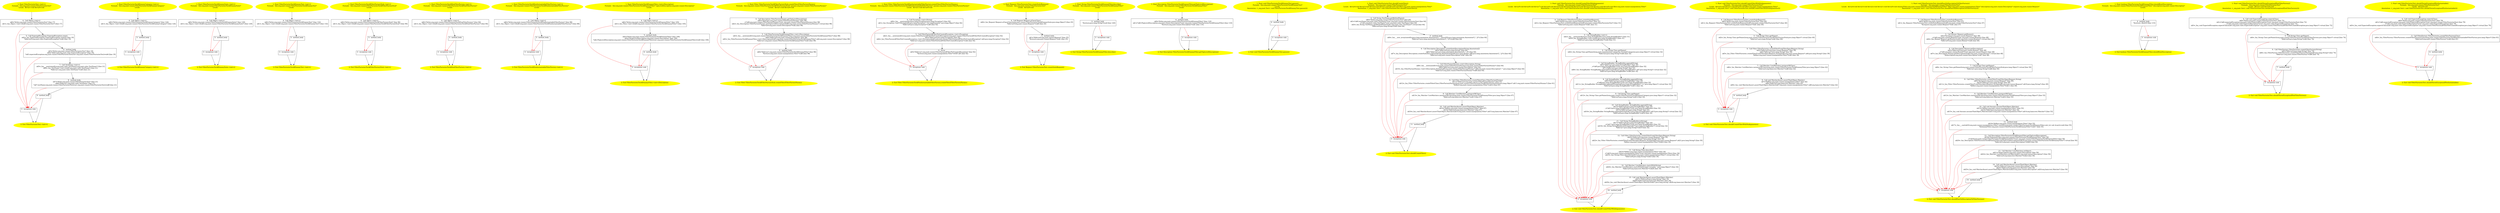 /* @generated */
digraph cfg {
"org.junit.runner.FilterFactoriesTest.<init>().06a18414f97bbb165f046670eee36a52_1" [label="1: Start FilterFactoriesTest.<init>()\nFormals:  this:org.junit.runner.FilterFactoriesTest*\nLocals:  $irvar1:void $irvar0:void \n  " color=yellow style=filled]
	

	 "org.junit.runner.FilterFactoriesTest.<init>().06a18414f97bbb165f046670eee36a52_1" -> "org.junit.runner.FilterFactoriesTest.<init>().06a18414f97bbb165f046670eee36a52_4" ;
"org.junit.runner.FilterFactoriesTest.<init>().06a18414f97bbb165f046670eee36a52_2" [label="2: Exit FilterFactoriesTest.<init>() \n  " color=yellow style=filled]
	

"org.junit.runner.FilterFactoriesTest.<init>().06a18414f97bbb165f046670eee36a52_3" [label="3:  exceptions sink \n  " shape="box"]
	

	 "org.junit.runner.FilterFactoriesTest.<init>().06a18414f97bbb165f046670eee36a52_3" -> "org.junit.runner.FilterFactoriesTest.<init>().06a18414f97bbb165f046670eee36a52_2" ;
"org.junit.runner.FilterFactoriesTest.<init>().06a18414f97bbb165f046670eee36a52_4" [label="4:  Call Object.<init>() \n   n$0=*&this:org.junit.runner.FilterFactoriesTest* [line 17]\n  n$1=_fun_Object.<init>()(n$0:org.junit.runner.FilterFactoriesTest*) [line 17]\n " shape="box"]
	

	 "org.junit.runner.FilterFactoriesTest.<init>().06a18414f97bbb165f046670eee36a52_4" -> "org.junit.runner.FilterFactoriesTest.<init>().06a18414f97bbb165f046670eee36a52_5" ;
	 "org.junit.runner.FilterFactoriesTest.<init>().06a18414f97bbb165f046670eee36a52_4" -> "org.junit.runner.FilterFactoriesTest.<init>().06a18414f97bbb165f046670eee36a52_3" [color="red" ];
"org.junit.runner.FilterFactoriesTest.<init>().06a18414f97bbb165f046670eee36a52_5" [label="5:  Call ExpectedException ExpectedException.none() \n   n$2=_fun_ExpectedException ExpectedException.none()() [line 19]\n  *&$irvar0:org.junit.rules.ExpectedException*=n$2 [line 19]\n " shape="box"]
	

	 "org.junit.runner.FilterFactoriesTest.<init>().06a18414f97bbb165f046670eee36a52_5" -> "org.junit.runner.FilterFactoriesTest.<init>().06a18414f97bbb165f046670eee36a52_6" ;
	 "org.junit.runner.FilterFactoriesTest.<init>().06a18414f97bbb165f046670eee36a52_5" -> "org.junit.runner.FilterFactoriesTest.<init>().06a18414f97bbb165f046670eee36a52_3" [color="red" ];
"org.junit.runner.FilterFactoriesTest.<init>().06a18414f97bbb165f046670eee36a52_6" [label="6:  method_body \n   n$3=*&this:org.junit.runner.FilterFactoriesTest* [line 19]\n  n$4=*&$irvar0:org.junit.rules.ExpectedException* [line 19]\n  *n$3.expectedException:org.junit.runner.FilterFactoriesTest(root org.junit.runner.FilterFactoriesTest)=n$4 [line 19]\n " shape="box"]
	

	 "org.junit.runner.FilterFactoriesTest.<init>().06a18414f97bbb165f046670eee36a52_6" -> "org.junit.runner.FilterFactoriesTest.<init>().06a18414f97bbb165f046670eee36a52_7" ;
	 "org.junit.runner.FilterFactoriesTest.<init>().06a18414f97bbb165f046670eee36a52_6" -> "org.junit.runner.FilterFactoriesTest.<init>().06a18414f97bbb165f046670eee36a52_3" [color="red" ];
"org.junit.runner.FilterFactoriesTest.<init>().06a18414f97bbb165f046670eee36a52_7" [label="7:  Call TestName.<init>() \n   n$5=_fun___new(sizeof(t=org.junit.rules.TestName):org.junit.rules.TestName*) [line 21]\n  n$6=_fun_TestName.<init>()(n$5:org.junit.rules.TestName*) [line 21]\n  *&$irvar1:org.junit.rules.TestName*=n$5 [line 21]\n " shape="box"]
	

	 "org.junit.runner.FilterFactoriesTest.<init>().06a18414f97bbb165f046670eee36a52_7" -> "org.junit.runner.FilterFactoriesTest.<init>().06a18414f97bbb165f046670eee36a52_8" ;
	 "org.junit.runner.FilterFactoriesTest.<init>().06a18414f97bbb165f046670eee36a52_7" -> "org.junit.runner.FilterFactoriesTest.<init>().06a18414f97bbb165f046670eee36a52_3" [color="red" ];
"org.junit.runner.FilterFactoriesTest.<init>().06a18414f97bbb165f046670eee36a52_8" [label="8:  method_body \n   n$7=*&this:org.junit.runner.FilterFactoriesTest* [line 21]\n  n$8=*&$irvar1:org.junit.rules.TestName* [line 21]\n  *n$7.testName:org.junit.runner.FilterFactoriesTest(root org.junit.runner.FilterFactoriesTest)=n$8 [line 21]\n " shape="box"]
	

	 "org.junit.runner.FilterFactoriesTest.<init>().06a18414f97bbb165f046670eee36a52_8" -> "org.junit.runner.FilterFactoriesTest.<init>().06a18414f97bbb165f046670eee36a52_9" ;
	 "org.junit.runner.FilterFactoriesTest.<init>().06a18414f97bbb165f046670eee36a52_8" -> "org.junit.runner.FilterFactoriesTest.<init>().06a18414f97bbb165f046670eee36a52_3" [color="red" ];
"org.junit.runner.FilterFactoriesTest.<init>().06a18414f97bbb165f046670eee36a52_9" [label="9:  method_body \n  " shape="box"]
	

	 "org.junit.runner.FilterFactoriesTest.<init>().06a18414f97bbb165f046670eee36a52_9" -> "org.junit.runner.FilterFactoriesTest.<init>().06a18414f97bbb165f046670eee36a52_2" ;
	 "org.junit.runner.FilterFactoriesTest.<init>().06a18414f97bbb165f046670eee36a52_9" -> "org.junit.runner.FilterFactoriesTest.<init>().06a18414f97bbb165f046670eee36a52_3" [color="red" ];
"org.junit.runner.FilterFactoriesTest$DummyCategory.<init>().3ab3fc2e08b54b9d568d26357e3724a3_1" [label="1: Start FilterFactoriesTest$DummyCategory.<init>()\nFormals:  this:org.junit.runner.FilterFactoriesTest$DummyCategory*\nLocals:  \n  " color=yellow style=filled]
	

	 "org.junit.runner.FilterFactoriesTest$DummyCategory.<init>().3ab3fc2e08b54b9d568d26357e3724a3_1" -> "org.junit.runner.FilterFactoriesTest$DummyCategory.<init>().3ab3fc2e08b54b9d568d26357e3724a3_4" ;
"org.junit.runner.FilterFactoriesTest$DummyCategory.<init>().3ab3fc2e08b54b9d568d26357e3724a3_2" [label="2: Exit FilterFactoriesTest$DummyCategory.<init>() \n  " color=yellow style=filled]
	

"org.junit.runner.FilterFactoriesTest$DummyCategory.<init>().3ab3fc2e08b54b9d568d26357e3724a3_3" [label="3:  exceptions sink \n  " shape="box"]
	

	 "org.junit.runner.FilterFactoriesTest$DummyCategory.<init>().3ab3fc2e08b54b9d568d26357e3724a3_3" -> "org.junit.runner.FilterFactoriesTest$DummyCategory.<init>().3ab3fc2e08b54b9d568d26357e3724a3_2" ;
"org.junit.runner.FilterFactoriesTest$DummyCategory.<init>().3ab3fc2e08b54b9d568d26357e3724a3_4" [label="4:  Call Object.<init>() \n   n$0=*&this:org.junit.runner.FilterFactoriesTest$DummyCategory* [line 124]\n  n$1=_fun_Object.<init>()(n$0:org.junit.runner.FilterFactoriesTest$DummyCategory*) [line 124]\n " shape="box"]
	

	 "org.junit.runner.FilterFactoriesTest$DummyCategory.<init>().3ab3fc2e08b54b9d568d26357e3724a3_4" -> "org.junit.runner.FilterFactoriesTest$DummyCategory.<init>().3ab3fc2e08b54b9d568d26357e3724a3_5" ;
	 "org.junit.runner.FilterFactoriesTest$DummyCategory.<init>().3ab3fc2e08b54b9d568d26357e3724a3_4" -> "org.junit.runner.FilterFactoriesTest$DummyCategory.<init>().3ab3fc2e08b54b9d568d26357e3724a3_3" [color="red" ];
"org.junit.runner.FilterFactoriesTest$DummyCategory.<init>().3ab3fc2e08b54b9d568d26357e3724a3_5" [label="5:  method_body \n  " shape="box"]
	

	 "org.junit.runner.FilterFactoriesTest$DummyCategory.<init>().3ab3fc2e08b54b9d568d26357e3724a3_5" -> "org.junit.runner.FilterFactoriesTest$DummyCategory.<init>().3ab3fc2e08b54b9d568d26357e3724a3_2" ;
	 "org.junit.runner.FilterFactoriesTest$DummyCategory.<init>().3ab3fc2e08b54b9d568d26357e3724a3_5" -> "org.junit.runner.FilterFactoriesTest$DummyCategory.<init>().3ab3fc2e08b54b9d568d26357e3724a3_3" [color="red" ];
"org.junit.runner.FilterFactoriesTest$DummySuite.<init>().53342fc0ce43b1bc16964a90937edccc_1" [label="1: Start FilterFactoriesTest$DummySuite.<init>()\nFormals:  this:org.junit.runner.FilterFactoriesTest$DummySuite*\nLocals:  \n  " color=yellow style=filled]
	

	 "org.junit.runner.FilterFactoriesTest$DummySuite.<init>().53342fc0ce43b1bc16964a90937edccc_1" -> "org.junit.runner.FilterFactoriesTest$DummySuite.<init>().53342fc0ce43b1bc16964a90937edccc_4" ;
"org.junit.runner.FilterFactoriesTest$DummySuite.<init>().53342fc0ce43b1bc16964a90937edccc_2" [label="2: Exit FilterFactoriesTest$DummySuite.<init>() \n  " color=yellow style=filled]
	

"org.junit.runner.FilterFactoriesTest$DummySuite.<init>().53342fc0ce43b1bc16964a90937edccc_3" [label="3:  exceptions sink \n  " shape="box"]
	

	 "org.junit.runner.FilterFactoriesTest$DummySuite.<init>().53342fc0ce43b1bc16964a90937edccc_3" -> "org.junit.runner.FilterFactoriesTest$DummySuite.<init>().53342fc0ce43b1bc16964a90937edccc_2" ;
"org.junit.runner.FilterFactoriesTest$DummySuite.<init>().53342fc0ce43b1bc16964a90937edccc_4" [label="4:  Call Object.<init>() \n   n$0=*&this:org.junit.runner.FilterFactoriesTest$DummySuite* [line 129]\n  n$1=_fun_Object.<init>()(n$0:org.junit.runner.FilterFactoriesTest$DummySuite*) [line 129]\n " shape="box"]
	

	 "org.junit.runner.FilterFactoriesTest$DummySuite.<init>().53342fc0ce43b1bc16964a90937edccc_4" -> "org.junit.runner.FilterFactoriesTest$DummySuite.<init>().53342fc0ce43b1bc16964a90937edccc_5" ;
	 "org.junit.runner.FilterFactoriesTest$DummySuite.<init>().53342fc0ce43b1bc16964a90937edccc_4" -> "org.junit.runner.FilterFactoriesTest$DummySuite.<init>().53342fc0ce43b1bc16964a90937edccc_3" [color="red" ];
"org.junit.runner.FilterFactoriesTest$DummySuite.<init>().53342fc0ce43b1bc16964a90937edccc_5" [label="5:  method_body \n  " shape="box"]
	

	 "org.junit.runner.FilterFactoriesTest$DummySuite.<init>().53342fc0ce43b1bc16964a90937edccc_5" -> "org.junit.runner.FilterFactoriesTest$DummySuite.<init>().53342fc0ce43b1bc16964a90937edccc_2" ;
	 "org.junit.runner.FilterFactoriesTest$DummySuite.<init>().53342fc0ce43b1bc16964a90937edccc_5" -> "org.junit.runner.FilterFactoriesTest$DummySuite.<init>().53342fc0ce43b1bc16964a90937edccc_3" [color="red" ];
"org.junit.runner.FilterFactoriesTest$DummyTest.<init>().51f5824c6da23ecf286997f993062855_1" [label="1: Start FilterFactoriesTest$DummyTest.<init>()\nFormals:  this:org.junit.runner.FilterFactoriesTest$DummyTest*\nLocals:  \n  " color=yellow style=filled]
	

	 "org.junit.runner.FilterFactoriesTest$DummyTest.<init>().51f5824c6da23ecf286997f993062855_1" -> "org.junit.runner.FilterFactoriesTest$DummyTest.<init>().51f5824c6da23ecf286997f993062855_4" ;
"org.junit.runner.FilterFactoriesTest$DummyTest.<init>().51f5824c6da23ecf286997f993062855_2" [label="2: Exit FilterFactoriesTest$DummyTest.<init>() \n  " color=yellow style=filled]
	

"org.junit.runner.FilterFactoriesTest$DummyTest.<init>().51f5824c6da23ecf286997f993062855_3" [label="3:  exceptions sink \n  " shape="box"]
	

	 "org.junit.runner.FilterFactoriesTest$DummyTest.<init>().51f5824c6da23ecf286997f993062855_3" -> "org.junit.runner.FilterFactoriesTest$DummyTest.<init>().51f5824c6da23ecf286997f993062855_2" ;
"org.junit.runner.FilterFactoriesTest$DummyTest.<init>().51f5824c6da23ecf286997f993062855_4" [label="4:  Call Object.<init>() \n   n$0=*&this:org.junit.runner.FilterFactoriesTest$DummyTest* [line 132]\n  n$1=_fun_Object.<init>()(n$0:org.junit.runner.FilterFactoriesTest$DummyTest*) [line 132]\n " shape="box"]
	

	 "org.junit.runner.FilterFactoriesTest$DummyTest.<init>().51f5824c6da23ecf286997f993062855_4" -> "org.junit.runner.FilterFactoriesTest$DummyTest.<init>().51f5824c6da23ecf286997f993062855_5" ;
	 "org.junit.runner.FilterFactoriesTest$DummyTest.<init>().51f5824c6da23ecf286997f993062855_4" -> "org.junit.runner.FilterFactoriesTest$DummyTest.<init>().51f5824c6da23ecf286997f993062855_3" [color="red" ];
"org.junit.runner.FilterFactoriesTest$DummyTest.<init>().51f5824c6da23ecf286997f993062855_5" [label="5:  method_body \n  " shape="box"]
	

	 "org.junit.runner.FilterFactoriesTest$DummyTest.<init>().51f5824c6da23ecf286997f993062855_5" -> "org.junit.runner.FilterFactoriesTest$DummyTest.<init>().51f5824c6da23ecf286997f993062855_2" ;
	 "org.junit.runner.FilterFactoriesTest$DummyTest.<init>().51f5824c6da23ecf286997f993062855_5" -> "org.junit.runner.FilterFactoriesTest$DummyTest.<init>().51f5824c6da23ecf286997f993062855_3" [color="red" ];
"org.junit.runner.FilterFactoriesTest$FilterFactoryStub.<init>().0dc46a9e957a6072649d47e8daebbc88_1" [label="1: Start FilterFactoriesTest$FilterFactoryStub.<init>()\nFormals:  this:org.junit.runner.FilterFactoriesTest$FilterFactoryStub*\nLocals:  \n  " color=yellow style=filled]
	

	 "org.junit.runner.FilterFactoriesTest$FilterFactoryStub.<init>().0dc46a9e957a6072649d47e8daebbc88_1" -> "org.junit.runner.FilterFactoriesTest$FilterFactoryStub.<init>().0dc46a9e957a6072649d47e8daebbc88_4" ;
"org.junit.runner.FilterFactoriesTest$FilterFactoryStub.<init>().0dc46a9e957a6072649d47e8daebbc88_2" [label="2: Exit FilterFactoriesTest$FilterFactoryStub.<init>() \n  " color=yellow style=filled]
	

"org.junit.runner.FilterFactoriesTest$FilterFactoryStub.<init>().0dc46a9e957a6072649d47e8daebbc88_3" [label="3:  exceptions sink \n  " shape="box"]
	

	 "org.junit.runner.FilterFactoriesTest$FilterFactoryStub.<init>().0dc46a9e957a6072649d47e8daebbc88_3" -> "org.junit.runner.FilterFactoriesTest$FilterFactoryStub.<init>().0dc46a9e957a6072649d47e8daebbc88_2" ;
"org.junit.runner.FilterFactoriesTest$FilterFactoryStub.<init>().0dc46a9e957a6072649d47e8daebbc88_4" [label="4:  Call Object.<init>() \n   n$0=*&this:org.junit.runner.FilterFactoriesTest$FilterFactoryStub* [line 96]\n  n$1=_fun_Object.<init>()(n$0:org.junit.runner.FilterFactoriesTest$FilterFactoryStub*) [line 96]\n " shape="box"]
	

	 "org.junit.runner.FilterFactoriesTest$FilterFactoryStub.<init>().0dc46a9e957a6072649d47e8daebbc88_4" -> "org.junit.runner.FilterFactoriesTest$FilterFactoryStub.<init>().0dc46a9e957a6072649d47e8daebbc88_5" ;
	 "org.junit.runner.FilterFactoriesTest$FilterFactoryStub.<init>().0dc46a9e957a6072649d47e8daebbc88_4" -> "org.junit.runner.FilterFactoriesTest$FilterFactoryStub.<init>().0dc46a9e957a6072649d47e8daebbc88_3" [color="red" ];
"org.junit.runner.FilterFactoriesTest$FilterFactoryStub.<init>().0dc46a9e957a6072649d47e8daebbc88_5" [label="5:  method_body \n  " shape="box"]
	

	 "org.junit.runner.FilterFactoriesTest$FilterFactoryStub.<init>().0dc46a9e957a6072649d47e8daebbc88_5" -> "org.junit.runner.FilterFactoriesTest$FilterFactoryStub.<init>().0dc46a9e957a6072649d47e8daebbc88_2" ;
	 "org.junit.runner.FilterFactoriesTest$FilterFactoryStub.<init>().0dc46a9e957a6072649d47e8daebbc88_5" -> "org.junit.runner.FilterFactoriesTest$FilterFactoryStub.<init>().0dc46a9e957a6072649d47e8daebbc88_3" [color="red" ];
"org.junit.runner.FilterFactoriesTest$NonFilterFactory.<init>().f64f80730ff4ebf16ccfdf0c1d9cc36e_1" [label="1: Start FilterFactoriesTest$NonFilterFactory.<init>()\nFormals:  this:org.junit.runner.FilterFactoriesTest$NonFilterFactory*\nLocals:  \n  " color=yellow style=filled]
	

	 "org.junit.runner.FilterFactoriesTest$NonFilterFactory.<init>().f64f80730ff4ebf16ccfdf0c1d9cc36e_1" -> "org.junit.runner.FilterFactoriesTest$NonFilterFactory.<init>().f64f80730ff4ebf16ccfdf0c1d9cc36e_4" ;
"org.junit.runner.FilterFactoriesTest$NonFilterFactory.<init>().f64f80730ff4ebf16ccfdf0c1d9cc36e_2" [label="2: Exit FilterFactoriesTest$NonFilterFactory.<init>() \n  " color=yellow style=filled]
	

"org.junit.runner.FilterFactoriesTest$NonFilterFactory.<init>().f64f80730ff4ebf16ccfdf0c1d9cc36e_3" [label="3:  exceptions sink \n  " shape="box"]
	

	 "org.junit.runner.FilterFactoriesTest$NonFilterFactory.<init>().f64f80730ff4ebf16ccfdf0c1d9cc36e_3" -> "org.junit.runner.FilterFactoriesTest$NonFilterFactory.<init>().f64f80730ff4ebf16ccfdf0c1d9cc36e_2" ;
"org.junit.runner.FilterFactoriesTest$NonFilterFactory.<init>().f64f80730ff4ebf16ccfdf0c1d9cc36e_4" [label="4:  Call Object.<init>() \n   n$0=*&this:org.junit.runner.FilterFactoriesTest$NonFilterFactory* [line 84]\n  n$1=_fun_Object.<init>()(n$0:org.junit.runner.FilterFactoriesTest$NonFilterFactory*) [line 84]\n " shape="box"]
	

	 "org.junit.runner.FilterFactoriesTest$NonFilterFactory.<init>().f64f80730ff4ebf16ccfdf0c1d9cc36e_4" -> "org.junit.runner.FilterFactoriesTest$NonFilterFactory.<init>().f64f80730ff4ebf16ccfdf0c1d9cc36e_5" ;
	 "org.junit.runner.FilterFactoriesTest$NonFilterFactory.<init>().f64f80730ff4ebf16ccfdf0c1d9cc36e_4" -> "org.junit.runner.FilterFactoriesTest$NonFilterFactory.<init>().f64f80730ff4ebf16ccfdf0c1d9cc36e_3" [color="red" ];
"org.junit.runner.FilterFactoriesTest$NonFilterFactory.<init>().f64f80730ff4ebf16ccfdf0c1d9cc36e_5" [label="5:  method_body \n  " shape="box"]
	

	 "org.junit.runner.FilterFactoriesTest$NonFilterFactory.<init>().f64f80730ff4ebf16ccfdf0c1d9cc36e_5" -> "org.junit.runner.FilterFactoriesTest$NonFilterFactory.<init>().f64f80730ff4ebf16ccfdf0c1d9cc36e_2" ;
	 "org.junit.runner.FilterFactoriesTest$NonFilterFactory.<init>().f64f80730ff4ebf16ccfdf0c1d9cc36e_5" -> "org.junit.runner.FilterFactoriesTest$NonFilterFactory.<init>().f64f80730ff4ebf16ccfdf0c1d9cc36e_3" [color="red" ];
"org.junit.runner.FilterFactoriesTest$NonInstantiableFilterFactory.<init>().412b392ff1c80bd96dc3a7f83310cbcf_1" [label="1: Start FilterFactoriesTest$NonInstantiableFilterFactory.<init>()\nFormals:  this:org.junit.runner.FilterFactoriesTest$NonInstantiableFilterFactory*\nLocals:  \n  " color=yellow style=filled]
	

	 "org.junit.runner.FilterFactoriesTest$NonInstantiableFilterFactory.<init>().412b392ff1c80bd96dc3a7f83310cbcf_1" -> "org.junit.runner.FilterFactoriesTest$NonInstantiableFilterFactory.<init>().412b392ff1c80bd96dc3a7f83310cbcf_4" ;
"org.junit.runner.FilterFactoriesTest$NonInstantiableFilterFactory.<init>().412b392ff1c80bd96dc3a7f83310cbcf_2" [label="2: Exit FilterFactoriesTest$NonInstantiableFilterFactory.<init>() \n  " color=yellow style=filled]
	

"org.junit.runner.FilterFactoriesTest$NonInstantiableFilterFactory.<init>().412b392ff1c80bd96dc3a7f83310cbcf_3" [label="3:  exceptions sink \n  " shape="box"]
	

	 "org.junit.runner.FilterFactoriesTest$NonInstantiableFilterFactory.<init>().412b392ff1c80bd96dc3a7f83310cbcf_3" -> "org.junit.runner.FilterFactoriesTest$NonInstantiableFilterFactory.<init>().412b392ff1c80bd96dc3a7f83310cbcf_2" ;
"org.junit.runner.FilterFactoriesTest$NonInstantiableFilterFactory.<init>().412b392ff1c80bd96dc3a7f83310cbcf_4" [label="4:  Call Object.<init>() \n   n$0=*&this:org.junit.runner.FilterFactoriesTest$NonInstantiableFilterFactory* [line 88]\n  n$1=_fun_Object.<init>()(n$0:org.junit.runner.FilterFactoriesTest$NonInstantiableFilterFactory*) [line 88]\n " shape="box"]
	

	 "org.junit.runner.FilterFactoriesTest$NonInstantiableFilterFactory.<init>().412b392ff1c80bd96dc3a7f83310cbcf_4" -> "org.junit.runner.FilterFactoriesTest$NonInstantiableFilterFactory.<init>().412b392ff1c80bd96dc3a7f83310cbcf_5" ;
	 "org.junit.runner.FilterFactoriesTest$NonInstantiableFilterFactory.<init>().412b392ff1c80bd96dc3a7f83310cbcf_4" -> "org.junit.runner.FilterFactoriesTest$NonInstantiableFilterFactory.<init>().412b392ff1c80bd96dc3a7f83310cbcf_3" [color="red" ];
"org.junit.runner.FilterFactoriesTest$NonInstantiableFilterFactory.<init>().412b392ff1c80bd96dc3a7f83310cbcf_5" [label="5:  method_body \n  " shape="box"]
	

	 "org.junit.runner.FilterFactoriesTest$NonInstantiableFilterFactory.<init>().412b392ff1c80bd96dc3a7f83310cbcf_5" -> "org.junit.runner.FilterFactoriesTest$NonInstantiableFilterFactory.<init>().412b392ff1c80bd96dc3a7f83310cbcf_2" ;
	 "org.junit.runner.FilterFactoriesTest$NonInstantiableFilterFactory.<init>().412b392ff1c80bd96dc3a7f83310cbcf_5" -> "org.junit.runner.FilterFactoriesTest$NonInstantiableFilterFactory.<init>().412b392ff1c80bd96dc3a7f83310cbcf_3" [color="red" ];
"org.junit.runner.FilterFactoriesTest$DummyFilter.<init>(org.junit.runner.Description).4a678ddfac8254fc8cff864b9ee39e18_1" [label="1: Start FilterFactoriesTest$DummyFilter.<init>(Description)\nFormals:  this:org.junit.runner.FilterFactoriesTest$DummyFilter* topLevelDescription:org.junit.runner.Description*\nLocals:  \n  " color=yellow style=filled]
	

	 "org.junit.runner.FilterFactoriesTest$DummyFilter.<init>(org.junit.runner.Description).4a678ddfac8254fc8cff864b9ee39e18_1" -> "org.junit.runner.FilterFactoriesTest$DummyFilter.<init>(org.junit.runner.Description).4a678ddfac8254fc8cff864b9ee39e18_4" ;
"org.junit.runner.FilterFactoriesTest$DummyFilter.<init>(org.junit.runner.Description).4a678ddfac8254fc8cff864b9ee39e18_2" [label="2: Exit FilterFactoriesTest$DummyFilter.<init>(Description) \n  " color=yellow style=filled]
	

"org.junit.runner.FilterFactoriesTest$DummyFilter.<init>(org.junit.runner.Description).4a678ddfac8254fc8cff864b9ee39e18_3" [label="3:  exceptions sink \n  " shape="box"]
	

	 "org.junit.runner.FilterFactoriesTest$DummyFilter.<init>(org.junit.runner.Description).4a678ddfac8254fc8cff864b9ee39e18_3" -> "org.junit.runner.FilterFactoriesTest$DummyFilter.<init>(org.junit.runner.Description).4a678ddfac8254fc8cff864b9ee39e18_2" ;
"org.junit.runner.FilterFactoriesTest$DummyFilter.<init>(org.junit.runner.Description).4a678ddfac8254fc8cff864b9ee39e18_4" [label="4:  Call Filter.<init>() \n   n$0=*&this:org.junit.runner.FilterFactoriesTest$DummyFilter* [line 105]\n  n$1=_fun_Filter.<init>()(n$0:org.junit.runner.FilterFactoriesTest$DummyFilter*) [line 105]\n " shape="box"]
	

	 "org.junit.runner.FilterFactoriesTest$DummyFilter.<init>(org.junit.runner.Description).4a678ddfac8254fc8cff864b9ee39e18_4" -> "org.junit.runner.FilterFactoriesTest$DummyFilter.<init>(org.junit.runner.Description).4a678ddfac8254fc8cff864b9ee39e18_5" ;
	 "org.junit.runner.FilterFactoriesTest$DummyFilter.<init>(org.junit.runner.Description).4a678ddfac8254fc8cff864b9ee39e18_4" -> "org.junit.runner.FilterFactoriesTest$DummyFilter.<init>(org.junit.runner.Description).4a678ddfac8254fc8cff864b9ee39e18_3" [color="red" ];
"org.junit.runner.FilterFactoriesTest$DummyFilter.<init>(org.junit.runner.Description).4a678ddfac8254fc8cff864b9ee39e18_5" [label="5:  method_body \n   n$2=*&this:org.junit.runner.FilterFactoriesTest$DummyFilter* [line 106]\n  n$3=*&topLevelDescription:org.junit.runner.Description* [line 106]\n  *n$2.fTopLevelDescription:org.junit.runner.FilterFactoriesTest$DummyFilter(root org.junit.runner.FilterFactoriesTest$DummyFilter)=n$3 [line 106]\n " shape="box"]
	

	 "org.junit.runner.FilterFactoriesTest$DummyFilter.<init>(org.junit.runner.Description).4a678ddfac8254fc8cff864b9ee39e18_5" -> "org.junit.runner.FilterFactoriesTest$DummyFilter.<init>(org.junit.runner.Description).4a678ddfac8254fc8cff864b9ee39e18_6" ;
	 "org.junit.runner.FilterFactoriesTest$DummyFilter.<init>(org.junit.runner.Description).4a678ddfac8254fc8cff864b9ee39e18_5" -> "org.junit.runner.FilterFactoriesTest$DummyFilter.<init>(org.junit.runner.Description).4a678ddfac8254fc8cff864b9ee39e18_3" [color="red" ];
"org.junit.runner.FilterFactoriesTest$DummyFilter.<init>(org.junit.runner.Description).4a678ddfac8254fc8cff864b9ee39e18_6" [label="6:  method_body \n  " shape="box"]
	

	 "org.junit.runner.FilterFactoriesTest$DummyFilter.<init>(org.junit.runner.Description).4a678ddfac8254fc8cff864b9ee39e18_6" -> "org.junit.runner.FilterFactoriesTest$DummyFilter.<init>(org.junit.runner.Description).4a678ddfac8254fc8cff864b9ee39e18_2" ;
	 "org.junit.runner.FilterFactoriesTest$DummyFilter.<init>(org.junit.runner.Description).4a678ddfac8254fc8cff864b9ee39e18_6" -> "org.junit.runner.FilterFactoriesTest$DummyFilter.<init>(org.junit.runner.Description).4a678ddfac8254fc8cff864b9ee39e18_3" [color="red" ];
"org.junit.runner.FilterFactoriesTest$FilterFactoryStub.createFilter(org.junit.runner.FilterFactoryPa.89efb3c561dd672b67b459560eca0a8f_1" [label="1: Start Filter FilterFactoriesTest$FilterFactoryStub.createFilter(FilterFactoryParams)\nFormals:  this:org.junit.runner.FilterFactoriesTest$FilterFactoryStub* params:org.junit.runner.FilterFactoryParams*\nLocals:  $irvar1:void $irvar0:void \n  " color=yellow style=filled]
	

	 "org.junit.runner.FilterFactoriesTest$FilterFactoryStub.createFilter(org.junit.runner.FilterFactoryPa.89efb3c561dd672b67b459560eca0a8f_1" -> "org.junit.runner.FilterFactoriesTest$FilterFactoryStub.createFilter(org.junit.runner.FilterFactoryPa.89efb3c561dd672b67b459560eca0a8f_4" ;
"org.junit.runner.FilterFactoriesTest$FilterFactoryStub.createFilter(org.junit.runner.FilterFactoryPa.89efb3c561dd672b67b459560eca0a8f_2" [label="2: Exit Filter FilterFactoriesTest$FilterFactoryStub.createFilter(FilterFactoryParams) \n  " color=yellow style=filled]
	

"org.junit.runner.FilterFactoriesTest$FilterFactoryStub.createFilter(org.junit.runner.FilterFactoryPa.89efb3c561dd672b67b459560eca0a8f_3" [label="3:  exceptions sink \n  " shape="box"]
	

	 "org.junit.runner.FilterFactoriesTest$FilterFactoryStub.createFilter(org.junit.runner.FilterFactoryPa.89efb3c561dd672b67b459560eca0a8f_3" -> "org.junit.runner.FilterFactoriesTest$FilterFactoryStub.createFilter(org.junit.runner.FilterFactoryPa.89efb3c561dd672b67b459560eca0a8f_2" ;
"org.junit.runner.FilterFactoriesTest$FilterFactoryStub.createFilter(org.junit.runner.FilterFactoryPa.89efb3c561dd672b67b459560eca0a8f_4" [label="4:  Call Description FilterFactoryParams.getTopLevelDescription() \n   n$0=*&params:org.junit.runner.FilterFactoryParams* [line 98]\n  _=*n$0:org.junit.runner.FilterFactoryParams*(root org.junit.runner.FilterFactoryParams) [line 98]\n  n$2=_fun_Description FilterFactoryParams.getTopLevelDescription()(n$0:org.junit.runner.FilterFactoryParams*) virtual [line 98]\n  *&$irvar0:org.junit.runner.Description*=n$2 [line 98]\n " shape="box"]
	

	 "org.junit.runner.FilterFactoriesTest$FilterFactoryStub.createFilter(org.junit.runner.FilterFactoryPa.89efb3c561dd672b67b459560eca0a8f_4" -> "org.junit.runner.FilterFactoriesTest$FilterFactoryStub.createFilter(org.junit.runner.FilterFactoryPa.89efb3c561dd672b67b459560eca0a8f_5" ;
	 "org.junit.runner.FilterFactoriesTest$FilterFactoryStub.createFilter(org.junit.runner.FilterFactoryPa.89efb3c561dd672b67b459560eca0a8f_4" -> "org.junit.runner.FilterFactoriesTest$FilterFactoryStub.createFilter(org.junit.runner.FilterFactoryPa.89efb3c561dd672b67b459560eca0a8f_3" [color="red" ];
"org.junit.runner.FilterFactoriesTest$FilterFactoryStub.createFilter(org.junit.runner.FilterFactoryPa.89efb3c561dd672b67b459560eca0a8f_5" [label="5:  Call FilterFactoriesTest$DummyFilter.<init>(Description) \n   n$3=_fun___new(sizeof(t=org.junit.runner.FilterFactoriesTest$DummyFilter):org.junit.runner.FilterFactoriesTest$DummyFilter*) [line 98]\n  n$4=*&$irvar0:org.junit.runner.Description* [line 98]\n  n$5=_fun_FilterFactoriesTest$DummyFilter.<init>(Description)(n$3:org.junit.runner.FilterFactoriesTest$DummyFilter*,n$4:org.junit.runner.Description*) [line 98]\n  *&$irvar1:org.junit.runner.FilterFactoriesTest$DummyFilter*=n$3 [line 98]\n " shape="box"]
	

	 "org.junit.runner.FilterFactoriesTest$FilterFactoryStub.createFilter(org.junit.runner.FilterFactoryPa.89efb3c561dd672b67b459560eca0a8f_5" -> "org.junit.runner.FilterFactoriesTest$FilterFactoryStub.createFilter(org.junit.runner.FilterFactoryPa.89efb3c561dd672b67b459560eca0a8f_6" ;
	 "org.junit.runner.FilterFactoriesTest$FilterFactoryStub.createFilter(org.junit.runner.FilterFactoryPa.89efb3c561dd672b67b459560eca0a8f_5" -> "org.junit.runner.FilterFactoriesTest$FilterFactoryStub.createFilter(org.junit.runner.FilterFactoryPa.89efb3c561dd672b67b459560eca0a8f_3" [color="red" ];
"org.junit.runner.FilterFactoriesTest$FilterFactoryStub.createFilter(org.junit.runner.FilterFactoryPa.89efb3c561dd672b67b459560eca0a8f_6" [label="6:  method_body \n   n$6=*&$irvar1:org.junit.runner.FilterFactoriesTest$DummyFilter* [line 98]\n  *&return:org.junit.runner.manipulation.Filter*=n$6 [line 98]\n " shape="box"]
	

	 "org.junit.runner.FilterFactoriesTest$FilterFactoryStub.createFilter(org.junit.runner.FilterFactoryPa.89efb3c561dd672b67b459560eca0a8f_6" -> "org.junit.runner.FilterFactoriesTest$FilterFactoryStub.createFilter(org.junit.runner.FilterFactoryPa.89efb3c561dd672b67b459560eca0a8f_2" ;
	 "org.junit.runner.FilterFactoriesTest$FilterFactoryStub.createFilter(org.junit.runner.FilterFactoryPa.89efb3c561dd672b67b459560eca0a8f_6" -> "org.junit.runner.FilterFactoriesTest$FilterFactoryStub.createFilter(org.junit.runner.FilterFactoryPa.89efb3c561dd672b67b459560eca0a8f_3" [color="red" ];
"org.junit.runner.FilterFactoriesTest$NonInstantiableFilterFactory.createFilter(org.junit.runner.Filt.1345e4a4a59dfa4621571360990c7703_1" [label="1: Start Filter FilterFactoriesTest$NonInstantiableFilterFactory.createFilter(FilterFactoryParams)\nFormals:  this:org.junit.runner.FilterFactoriesTest$NonInstantiableFilterFactory* params:org.junit.runner.FilterFactoryParams*\nLocals:  $irvar1:void $irvar0:void \n  " color=yellow style=filled]
	

	 "org.junit.runner.FilterFactoriesTest$NonInstantiableFilterFactory.createFilter(org.junit.runner.Filt.1345e4a4a59dfa4621571360990c7703_1" -> "org.junit.runner.FilterFactoriesTest$NonInstantiableFilterFactory.createFilter(org.junit.runner.Filt.1345e4a4a59dfa4621571360990c7703_4" ;
"org.junit.runner.FilterFactoriesTest$NonInstantiableFilterFactory.createFilter(org.junit.runner.Filt.1345e4a4a59dfa4621571360990c7703_2" [label="2: Exit Filter FilterFactoriesTest$NonInstantiableFilterFactory.createFilter(FilterFactoryParams) \n  " color=yellow style=filled]
	

"org.junit.runner.FilterFactoriesTest$NonInstantiableFilterFactory.createFilter(org.junit.runner.Filt.1345e4a4a59dfa4621571360990c7703_3" [label="3:  exceptions sink \n  " shape="box"]
	

	 "org.junit.runner.FilterFactoriesTest$NonInstantiableFilterFactory.createFilter(org.junit.runner.Filt.1345e4a4a59dfa4621571360990c7703_3" -> "org.junit.runner.FilterFactoriesTest$NonInstantiableFilterFactory.createFilter(org.junit.runner.Filt.1345e4a4a59dfa4621571360990c7703_2" ;
"org.junit.runner.FilterFactoriesTest$NonInstantiableFilterFactory.createFilter(org.junit.runner.Filt.1345e4a4a59dfa4621571360990c7703_4" [label="4:  Call Exception.<init>(String) \n   n$0=_fun___new(sizeof(t=java.lang.Exception):java.lang.Exception*) [line 92]\n  n$1=_fun_Exception.<init>(String)(n$0:java.lang.Exception*,\"not implemented\":java.lang.Object*) [line 92]\n  *&$irvar0:java.lang.Exception*=n$0 [line 92]\n " shape="box"]
	

	 "org.junit.runner.FilterFactoriesTest$NonInstantiableFilterFactory.createFilter(org.junit.runner.Filt.1345e4a4a59dfa4621571360990c7703_4" -> "org.junit.runner.FilterFactoriesTest$NonInstantiableFilterFactory.createFilter(org.junit.runner.Filt.1345e4a4a59dfa4621571360990c7703_5" ;
	 "org.junit.runner.FilterFactoriesTest$NonInstantiableFilterFactory.createFilter(org.junit.runner.Filt.1345e4a4a59dfa4621571360990c7703_4" -> "org.junit.runner.FilterFactoriesTest$NonInstantiableFilterFactory.createFilter(org.junit.runner.Filt.1345e4a4a59dfa4621571360990c7703_3" [color="red" ];
"org.junit.runner.FilterFactoriesTest$NonInstantiableFilterFactory.createFilter(org.junit.runner.Filt.1345e4a4a59dfa4621571360990c7703_5" [label="5:  Call FilterFactory$FilterNotCreatedException.<init>(Exception) \n   n$2=_fun___new(sizeof(t=org.junit.runner.FilterFactory$FilterNotCreatedException):org.junit.runner.FilterFactory$FilterNotCreatedException*) [line 92]\n  n$3=*&$irvar0:java.lang.Exception* [line 92]\n  n$4=_fun_FilterFactory$FilterNotCreatedException.<init>(Exception)(n$2:org.junit.runner.FilterFactory$FilterNotCreatedException*,n$3:java.lang.Exception*) [line 92]\n  *&$irvar1:org.junit.runner.FilterFactory$FilterNotCreatedException*=n$2 [line 92]\n " shape="box"]
	

	 "org.junit.runner.FilterFactoriesTest$NonInstantiableFilterFactory.createFilter(org.junit.runner.Filt.1345e4a4a59dfa4621571360990c7703_5" -> "org.junit.runner.FilterFactoriesTest$NonInstantiableFilterFactory.createFilter(org.junit.runner.Filt.1345e4a4a59dfa4621571360990c7703_6" ;
	 "org.junit.runner.FilterFactoriesTest$NonInstantiableFilterFactory.createFilter(org.junit.runner.Filt.1345e4a4a59dfa4621571360990c7703_5" -> "org.junit.runner.FilterFactoriesTest$NonInstantiableFilterFactory.createFilter(org.junit.runner.Filt.1345e4a4a59dfa4621571360990c7703_3" [color="red" ];
"org.junit.runner.FilterFactoriesTest$NonInstantiableFilterFactory.createFilter(org.junit.runner.Filt.1345e4a4a59dfa4621571360990c7703_6" [label="6:  throw \n   n$5=*&$irvar1:org.junit.runner.FilterFactory$FilterNotCreatedException* [line 92]\n  *&return:org.junit.runner.manipulation.Filter*=EXN n$5 [line 92]\n " shape="box"]
	

	 "org.junit.runner.FilterFactoriesTest$NonInstantiableFilterFactory.createFilter(org.junit.runner.Filt.1345e4a4a59dfa4621571360990c7703_6" -> "org.junit.runner.FilterFactoriesTest$NonInstantiableFilterFactory.createFilter(org.junit.runner.Filt.1345e4a4a59dfa4621571360990c7703_2" ;
	 "org.junit.runner.FilterFactoriesTest$NonInstantiableFilterFactory.createFilter(org.junit.runner.Filt.1345e4a4a59dfa4621571360990c7703_6" -> "org.junit.runner.FilterFactoriesTest$NonInstantiableFilterFactory.createFilter(org.junit.runner.Filt.1345e4a4a59dfa4621571360990c7703_3" [color="red" ];
"org.junit.runner.FilterFactoriesTest.createSuiteRequest():org.junit.runner.Request.e90b7039ddf0e92e5a6206279a8c67d0_1" [label="1: Start Request FilterFactoriesTest.createSuiteRequest()\nFormals:  this:org.junit.runner.FilterFactoriesTest*\nLocals:  $irvar0:void \n  " color=yellow style=filled]
	

	 "org.junit.runner.FilterFactoriesTest.createSuiteRequest():org.junit.runner.Request.e90b7039ddf0e92e5a6206279a8c67d0_1" -> "org.junit.runner.FilterFactoriesTest.createSuiteRequest():org.junit.runner.Request.e90b7039ddf0e92e5a6206279a8c67d0_4" ;
"org.junit.runner.FilterFactoriesTest.createSuiteRequest():org.junit.runner.Request.e90b7039ddf0e92e5a6206279a8c67d0_2" [label="2: Exit Request FilterFactoriesTest.createSuiteRequest() \n  " color=yellow style=filled]
	

"org.junit.runner.FilterFactoriesTest.createSuiteRequest():org.junit.runner.Request.e90b7039ddf0e92e5a6206279a8c67d0_3" [label="3:  exceptions sink \n  " shape="box"]
	

	 "org.junit.runner.FilterFactoriesTest.createSuiteRequest():org.junit.runner.Request.e90b7039ddf0e92e5a6206279a8c67d0_3" -> "org.junit.runner.FilterFactoriesTest.createSuiteRequest():org.junit.runner.Request.e90b7039ddf0e92e5a6206279a8c67d0_2" ;
"org.junit.runner.FilterFactoriesTest.createSuiteRequest():org.junit.runner.Request.e90b7039ddf0e92e5a6206279a8c67d0_4" [label="4:  Call Request Request.aClass(Class) \n   n$0=_fun_Request Request.aClass(Class)(org.junit.runner.FilterFactoriesTest$DummySuite:java.lang.Object*) [line 25]\n  *&$irvar0:org.junit.runner.Request*=n$0 [line 25]\n " shape="box"]
	

	 "org.junit.runner.FilterFactoriesTest.createSuiteRequest():org.junit.runner.Request.e90b7039ddf0e92e5a6206279a8c67d0_4" -> "org.junit.runner.FilterFactoriesTest.createSuiteRequest():org.junit.runner.Request.e90b7039ddf0e92e5a6206279a8c67d0_5" ;
	 "org.junit.runner.FilterFactoriesTest.createSuiteRequest():org.junit.runner.Request.e90b7039ddf0e92e5a6206279a8c67d0_4" -> "org.junit.runner.FilterFactoriesTest.createSuiteRequest():org.junit.runner.Request.e90b7039ddf0e92e5a6206279a8c67d0_3" [color="red" ];
"org.junit.runner.FilterFactoriesTest.createSuiteRequest():org.junit.runner.Request.e90b7039ddf0e92e5a6206279a8c67d0_5" [label="5:  method_body \n   n$1=*&$irvar0:org.junit.runner.Request* [line 25]\n  *&return:org.junit.runner.Request*=n$1 [line 25]\n " shape="box"]
	

	 "org.junit.runner.FilterFactoriesTest.createSuiteRequest():org.junit.runner.Request.e90b7039ddf0e92e5a6206279a8c67d0_5" -> "org.junit.runner.FilterFactoriesTest.createSuiteRequest():org.junit.runner.Request.e90b7039ddf0e92e5a6206279a8c67d0_2" ;
	 "org.junit.runner.FilterFactoriesTest.createSuiteRequest():org.junit.runner.Request.e90b7039ddf0e92e5a6206279a8c67d0_5" -> "org.junit.runner.FilterFactoriesTest.createSuiteRequest():org.junit.runner.Request.e90b7039ddf0e92e5a6206279a8c67d0_3" [color="red" ];
"org.junit.runner.FilterFactoriesTest$DummyFilter.describe():java.lang.String.e89daa33dfdf01d6326d301848e69ef8_1" [label="1: Start String FilterFactoriesTest$DummyFilter.describe()\nFormals:  this:org.junit.runner.FilterFactoriesTest$DummyFilter*\nLocals:  \n  " color=yellow style=filled]
	

	 "org.junit.runner.FilterFactoriesTest$DummyFilter.describe():java.lang.String.e89daa33dfdf01d6326d301848e69ef8_1" -> "org.junit.runner.FilterFactoriesTest$DummyFilter.describe():java.lang.String.e89daa33dfdf01d6326d301848e69ef8_4" ;
"org.junit.runner.FilterFactoriesTest$DummyFilter.describe():java.lang.String.e89daa33dfdf01d6326d301848e69ef8_2" [label="2: Exit String FilterFactoriesTest$DummyFilter.describe() \n  " color=yellow style=filled]
	

"org.junit.runner.FilterFactoriesTest$DummyFilter.describe():java.lang.String.e89daa33dfdf01d6326d301848e69ef8_3" [label="3:  exceptions sink \n  " shape="box"]
	

	 "org.junit.runner.FilterFactoriesTest$DummyFilter.describe():java.lang.String.e89daa33dfdf01d6326d301848e69ef8_3" -> "org.junit.runner.FilterFactoriesTest$DummyFilter.describe():java.lang.String.e89daa33dfdf01d6326d301848e69ef8_2" ;
"org.junit.runner.FilterFactoriesTest$DummyFilter.describe():java.lang.String.e89daa33dfdf01d6326d301848e69ef8_4" [label="4:  method_body \n   *&return:java.lang.String*=null [line 120]\n " shape="box"]
	

	 "org.junit.runner.FilterFactoriesTest$DummyFilter.describe():java.lang.String.e89daa33dfdf01d6326d301848e69ef8_4" -> "org.junit.runner.FilterFactoriesTest$DummyFilter.describe():java.lang.String.e89daa33dfdf01d6326d301848e69ef8_2" ;
	 "org.junit.runner.FilterFactoriesTest$DummyFilter.describe():java.lang.String.e89daa33dfdf01d6326d301848e69ef8_4" -> "org.junit.runner.FilterFactoriesTest$DummyFilter.describe():java.lang.String.e89daa33dfdf01d6326d301848e69ef8_3" [color="red" ];
"org.junit.runner.FilterFactoriesTest$DummyFilter.getTopLevelDescription():org.junit.runner.Descripti.483bf025b321f368929d9f429cb708f9_1" [label="1: Start Description FilterFactoriesTest$DummyFilter.getTopLevelDescription()\nFormals:  this:org.junit.runner.FilterFactoriesTest$DummyFilter*\nLocals:  \n  " color=yellow style=filled]
	

	 "org.junit.runner.FilterFactoriesTest$DummyFilter.getTopLevelDescription():org.junit.runner.Descripti.483bf025b321f368929d9f429cb708f9_1" -> "org.junit.runner.FilterFactoriesTest$DummyFilter.getTopLevelDescription():org.junit.runner.Descripti.483bf025b321f368929d9f429cb708f9_4" ;
"org.junit.runner.FilterFactoriesTest$DummyFilter.getTopLevelDescription():org.junit.runner.Descripti.483bf025b321f368929d9f429cb708f9_2" [label="2: Exit Description FilterFactoriesTest$DummyFilter.getTopLevelDescription() \n  " color=yellow style=filled]
	

"org.junit.runner.FilterFactoriesTest$DummyFilter.getTopLevelDescription():org.junit.runner.Descripti.483bf025b321f368929d9f429cb708f9_3" [label="3:  exceptions sink \n  " shape="box"]
	

	 "org.junit.runner.FilterFactoriesTest$DummyFilter.getTopLevelDescription():org.junit.runner.Descripti.483bf025b321f368929d9f429cb708f9_3" -> "org.junit.runner.FilterFactoriesTest$DummyFilter.getTopLevelDescription():org.junit.runner.Descripti.483bf025b321f368929d9f429cb708f9_2" ;
"org.junit.runner.FilterFactoriesTest$DummyFilter.getTopLevelDescription():org.junit.runner.Descripti.483bf025b321f368929d9f429cb708f9_4" [label="4:  method_body \n   n$0=*&this:org.junit.runner.FilterFactoriesTest$DummyFilter* [line 110]\n  n$1=*n$0.fTopLevelDescription:org.junit.runner.Description*(root org.junit.runner.FilterFactoriesTest$DummyFilter) [line 110]\n  *&return:org.junit.runner.Description*=n$1 [line 110]\n " shape="box"]
	

	 "org.junit.runner.FilterFactoriesTest$DummyFilter.getTopLevelDescription():org.junit.runner.Descripti.483bf025b321f368929d9f429cb708f9_4" -> "org.junit.runner.FilterFactoriesTest$DummyFilter.getTopLevelDescription():org.junit.runner.Descripti.483bf025b321f368929d9f429cb708f9_2" ;
	 "org.junit.runner.FilterFactoriesTest$DummyFilter.getTopLevelDescription():org.junit.runner.Descripti.483bf025b321f368929d9f429cb708f9_4" -> "org.junit.runner.FilterFactoriesTest$DummyFilter.getTopLevelDescription():org.junit.runner.Descripti.483bf025b321f368929d9f429cb708f9_3" [color="red" ];
"org.junit.runner.FilterFactoriesTest$DummyTest.passes():void.1f48bdd4b0550514f6f0a5b74f27f8bb_1" [label="1: Start void FilterFactoriesTest$DummyTest.passes()\nFormals:  this:org.junit.runner.FilterFactoriesTest$DummyTest*\nLocals: \nAnnotation: <_org.junit.Test> void FilterFactoriesTest$DummyTest.passes()() \n  " color=yellow style=filled]
	

	 "org.junit.runner.FilterFactoriesTest$DummyTest.passes():void.1f48bdd4b0550514f6f0a5b74f27f8bb_1" -> "org.junit.runner.FilterFactoriesTest$DummyTest.passes():void.1f48bdd4b0550514f6f0a5b74f27f8bb_4" ;
"org.junit.runner.FilterFactoriesTest$DummyTest.passes():void.1f48bdd4b0550514f6f0a5b74f27f8bb_2" [label="2: Exit void FilterFactoriesTest$DummyTest.passes() \n  " color=yellow style=filled]
	

"org.junit.runner.FilterFactoriesTest$DummyTest.passes():void.1f48bdd4b0550514f6f0a5b74f27f8bb_3" [label="3:  exceptions sink \n  " shape="box"]
	

	 "org.junit.runner.FilterFactoriesTest$DummyTest.passes():void.1f48bdd4b0550514f6f0a5b74f27f8bb_3" -> "org.junit.runner.FilterFactoriesTest$DummyTest.passes():void.1f48bdd4b0550514f6f0a5b74f27f8bb_2" ;
"org.junit.runner.FilterFactoriesTest$DummyTest.passes():void.1f48bdd4b0550514f6f0a5b74f27f8bb_4" [label="4:  method_body \n  " shape="box"]
	

	 "org.junit.runner.FilterFactoriesTest$DummyTest.passes():void.1f48bdd4b0550514f6f0a5b74f27f8bb_4" -> "org.junit.runner.FilterFactoriesTest$DummyTest.passes():void.1f48bdd4b0550514f6f0a5b74f27f8bb_2" ;
	 "org.junit.runner.FilterFactoriesTest$DummyTest.passes():void.1f48bdd4b0550514f6f0a5b74f27f8bb_4" -> "org.junit.runner.FilterFactoriesTest$DummyTest.passes():void.1f48bdd4b0550514f6f0a5b74f27f8bb_3" [color="red" ];
"org.junit.runner.FilterFactoriesTest.shouldCreateFilter():void.be33dbc5bb1e1d9f9002af1d68ece3c2_1" [label="1: Start void FilterFactoriesTest.shouldCreateFilter()\nFormals:  this:org.junit.runner.FilterFactoriesTest*\nLocals:  $irvar4:void $irvar3:void $irvar2:void $irvar1:void $irvar0:void filter:org.junit.runner.manipulation.Filter*\nAnnotation: <_org.junit.Test> void FilterFactoriesTest.shouldCreateFilter()() \n  " color=yellow style=filled]
	

	 "org.junit.runner.FilterFactoriesTest.shouldCreateFilter():void.be33dbc5bb1e1d9f9002af1d68ece3c2_1" -> "org.junit.runner.FilterFactoriesTest.shouldCreateFilter():void.be33dbc5bb1e1d9f9002af1d68ece3c2_4" ;
"org.junit.runner.FilterFactoriesTest.shouldCreateFilter():void.be33dbc5bb1e1d9f9002af1d68ece3c2_2" [label="2: Exit void FilterFactoriesTest.shouldCreateFilter() \n  " color=yellow style=filled]
	

"org.junit.runner.FilterFactoriesTest.shouldCreateFilter():void.be33dbc5bb1e1d9f9002af1d68ece3c2_3" [label="3:  exceptions sink \n  " shape="box"]
	

	 "org.junit.runner.FilterFactoriesTest.shouldCreateFilter():void.be33dbc5bb1e1d9f9002af1d68ece3c2_3" -> "org.junit.runner.FilterFactoriesTest.shouldCreateFilter():void.be33dbc5bb1e1d9f9002af1d68ece3c2_2" ;
"org.junit.runner.FilterFactoriesTest.shouldCreateFilter():void.be33dbc5bb1e1d9f9002af1d68ece3c2_4" [label="4:  Call String TestName.getMethodName() \n   n$0=*&this:org.junit.runner.FilterFactoriesTest* [line 64]\n  n$1=*n$0.testName:org.junit.rules.TestName*(root org.junit.runner.FilterFactoriesTest) [line 64]\n  _=*n$1:org.junit.rules.TestName*(root org.junit.rules.TestName) [line 64]\n  n$3=_fun_String TestName.getMethodName()(n$1:org.junit.rules.TestName*) virtual [line 64]\n  *&$irvar0:java.lang.String*=n$3 [line 64]\n " shape="box"]
	

	 "org.junit.runner.FilterFactoriesTest.shouldCreateFilter():void.be33dbc5bb1e1d9f9002af1d68ece3c2_4" -> "org.junit.runner.FilterFactoriesTest.shouldCreateFilter():void.be33dbc5bb1e1d9f9002af1d68ece3c2_5" ;
	 "org.junit.runner.FilterFactoriesTest.shouldCreateFilter():void.be33dbc5bb1e1d9f9002af1d68ece3c2_4" -> "org.junit.runner.FilterFactoriesTest.shouldCreateFilter():void.be33dbc5bb1e1d9f9002af1d68ece3c2_3" [color="red" ];
"org.junit.runner.FilterFactoriesTest.shouldCreateFilter():void.be33dbc5bb1e1d9f9002af1d68ece3c2_5" [label="5:  method_body \n   n$4=_fun___new_array(sizeof(t=java.lang.annotation.Annotation*[_*_];len=[0]):java.lang.annotation.Annotation*[_*_](*)) [line 64]\n  *&$irvar1:java.lang.annotation.Annotation*[_*_](*)=n$4 [line 64]\n " shape="box"]
	

	 "org.junit.runner.FilterFactoriesTest.shouldCreateFilter():void.be33dbc5bb1e1d9f9002af1d68ece3c2_5" -> "org.junit.runner.FilterFactoriesTest.shouldCreateFilter():void.be33dbc5bb1e1d9f9002af1d68ece3c2_6" ;
	 "org.junit.runner.FilterFactoriesTest.shouldCreateFilter():void.be33dbc5bb1e1d9f9002af1d68ece3c2_5" -> "org.junit.runner.FilterFactoriesTest.shouldCreateFilter():void.be33dbc5bb1e1d9f9002af1d68ece3c2_3" [color="red" ];
"org.junit.runner.FilterFactoriesTest.shouldCreateFilter():void.be33dbc5bb1e1d9f9002af1d68ece3c2_6" [label="6:  Call Description Description.createSuiteDescription(String,Annotation[]) \n   n$5=*&$irvar0:java.lang.String* [line 64]\n  n$6=*&$irvar1:java.lang.annotation.Annotation*[_*_](*) [line 64]\n  n$7=_fun_Description Description.createSuiteDescription(String,Annotation[])(n$5:java.lang.String*,n$6:java.lang.annotation.Annotation*[_*_](*)) [line 64]\n  *&$irvar2:org.junit.runner.Description*=n$7 [line 64]\n " shape="box"]
	

	 "org.junit.runner.FilterFactoriesTest.shouldCreateFilter():void.be33dbc5bb1e1d9f9002af1d68ece3c2_6" -> "org.junit.runner.FilterFactoriesTest.shouldCreateFilter():void.be33dbc5bb1e1d9f9002af1d68ece3c2_7" ;
	 "org.junit.runner.FilterFactoriesTest.shouldCreateFilter():void.be33dbc5bb1e1d9f9002af1d68ece3c2_6" -> "org.junit.runner.FilterFactoriesTest.shouldCreateFilter():void.be33dbc5bb1e1d9f9002af1d68ece3c2_3" [color="red" ];
"org.junit.runner.FilterFactoriesTest.shouldCreateFilter():void.be33dbc5bb1e1d9f9002af1d68ece3c2_7" [label="7:  Call FilterFactoryParams.<init>(Description,String) \n   n$8=_fun___new(sizeof(t=org.junit.runner.FilterFactoryParams):org.junit.runner.FilterFactoryParams*) [line 64]\n  n$9=*&$irvar2:org.junit.runner.Description* [line 64]\n  n$10=_fun_FilterFactoryParams.<init>(Description,String)(n$8:org.junit.runner.FilterFactoryParams*,n$9:org.junit.runner.Description*,\"\":java.lang.Object*) [line 64]\n  *&$irvar3:org.junit.runner.FilterFactoryParams*=n$8 [line 64]\n " shape="box"]
	

	 "org.junit.runner.FilterFactoriesTest.shouldCreateFilter():void.be33dbc5bb1e1d9f9002af1d68ece3c2_7" -> "org.junit.runner.FilterFactoriesTest.shouldCreateFilter():void.be33dbc5bb1e1d9f9002af1d68ece3c2_8" ;
	 "org.junit.runner.FilterFactoriesTest.shouldCreateFilter():void.be33dbc5bb1e1d9f9002af1d68ece3c2_7" -> "org.junit.runner.FilterFactoriesTest.shouldCreateFilter():void.be33dbc5bb1e1d9f9002af1d68ece3c2_3" [color="red" ];
"org.junit.runner.FilterFactoriesTest.shouldCreateFilter():void.be33dbc5bb1e1d9f9002af1d68ece3c2_8" [label="8:  Call Filter FilterFactories.createFilter(Class,FilterFactoryParams) \n   n$11=*&$irvar3:org.junit.runner.FilterFactoryParams* [line 61]\n  n$12=_fun_Filter FilterFactories.createFilter(Class,FilterFactoryParams)(org.junit.runner.FilterFactoriesTest$FilterFactoryStub:java.lang.Object*,n$11:org.junit.runner.FilterFactoryParams*) [line 61]\n  *&filter:org.junit.runner.manipulation.Filter*=n$12 [line 61]\n " shape="box"]
	

	 "org.junit.runner.FilterFactoriesTest.shouldCreateFilter():void.be33dbc5bb1e1d9f9002af1d68ece3c2_8" -> "org.junit.runner.FilterFactoriesTest.shouldCreateFilter():void.be33dbc5bb1e1d9f9002af1d68ece3c2_9" ;
	 "org.junit.runner.FilterFactoriesTest.shouldCreateFilter():void.be33dbc5bb1e1d9f9002af1d68ece3c2_8" -> "org.junit.runner.FilterFactoriesTest.shouldCreateFilter():void.be33dbc5bb1e1d9f9002af1d68ece3c2_3" [color="red" ];
"org.junit.runner.FilterFactoriesTest.shouldCreateFilter():void.be33dbc5bb1e1d9f9002af1d68ece3c2_9" [label="9:  Call Matcher CoreMatchers.instanceOf(Class) \n   n$13=_fun_Matcher CoreMatchers.instanceOf(Class)(org.junit.runner.FilterFactoriesTest$DummyFilter:java.lang.Object*) [line 67]\n  *&$irvar4:org.hamcrest.Matcher*=n$13 [line 67]\n " shape="box"]
	

	 "org.junit.runner.FilterFactoriesTest.shouldCreateFilter():void.be33dbc5bb1e1d9f9002af1d68ece3c2_9" -> "org.junit.runner.FilterFactoriesTest.shouldCreateFilter():void.be33dbc5bb1e1d9f9002af1d68ece3c2_10" ;
	 "org.junit.runner.FilterFactoriesTest.shouldCreateFilter():void.be33dbc5bb1e1d9f9002af1d68ece3c2_9" -> "org.junit.runner.FilterFactoriesTest.shouldCreateFilter():void.be33dbc5bb1e1d9f9002af1d68ece3c2_3" [color="red" ];
"org.junit.runner.FilterFactoriesTest.shouldCreateFilter():void.be33dbc5bb1e1d9f9002af1d68ece3c2_10" [label="10:  Call void MatcherAssert.assertThat(Object,Matcher) \n   n$14=*&filter:org.junit.runner.manipulation.Filter* [line 67]\n  n$15=*&$irvar4:org.hamcrest.Matcher* [line 67]\n  n$16=_fun_void MatcherAssert.assertThat(Object,Matcher)(n$14:org.junit.runner.manipulation.Filter*,n$15:org.hamcrest.Matcher*) [line 67]\n " shape="box"]
	

	 "org.junit.runner.FilterFactoriesTest.shouldCreateFilter():void.be33dbc5bb1e1d9f9002af1d68ece3c2_10" -> "org.junit.runner.FilterFactoriesTest.shouldCreateFilter():void.be33dbc5bb1e1d9f9002af1d68ece3c2_11" ;
	 "org.junit.runner.FilterFactoriesTest.shouldCreateFilter():void.be33dbc5bb1e1d9f9002af1d68ece3c2_10" -> "org.junit.runner.FilterFactoriesTest.shouldCreateFilter():void.be33dbc5bb1e1d9f9002af1d68ece3c2_3" [color="red" ];
"org.junit.runner.FilterFactoriesTest.shouldCreateFilter():void.be33dbc5bb1e1d9f9002af1d68ece3c2_11" [label="11:  method_body \n  " shape="box"]
	

	 "org.junit.runner.FilterFactoriesTest.shouldCreateFilter():void.be33dbc5bb1e1d9f9002af1d68ece3c2_11" -> "org.junit.runner.FilterFactoriesTest.shouldCreateFilter():void.be33dbc5bb1e1d9f9002af1d68ece3c2_2" ;
	 "org.junit.runner.FilterFactoriesTest.shouldCreateFilter():void.be33dbc5bb1e1d9f9002af1d68ece3c2_11" -> "org.junit.runner.FilterFactoriesTest.shouldCreateFilter():void.be33dbc5bb1e1d9f9002af1d68ece3c2_3" [color="red" ];
"org.junit.runner.FilterFactoriesTest.shouldCreateFilterWithArguments():void.9a6b34abf8f81c7a668318111d8c2a89_1" [label="1: Start void FilterFactoriesTest.shouldCreateFilterWithArguments()\nFormals:  this:org.junit.runner.FilterFactoriesTest*\nLocals:  $irvar9:void $irvar8:void $irvar7:void $irvar6:void $irvar5:void $irvar4:void $irvar3:void $irvar2:void $irvar1:void $irvar0:void filter:org.junit.runner.manipulation.Filter*\nAnnotation: <_org.junit.Test> void FilterFactoriesTest.shouldCreateFilterWithArguments()() \n  " color=yellow style=filled]
	

	 "org.junit.runner.FilterFactoriesTest.shouldCreateFilterWithArguments():void.9a6b34abf8f81c7a668318111d8c2a89_1" -> "org.junit.runner.FilterFactoriesTest.shouldCreateFilterWithArguments():void.9a6b34abf8f81c7a668318111d8c2a89_4" ;
"org.junit.runner.FilterFactoriesTest.shouldCreateFilterWithArguments():void.9a6b34abf8f81c7a668318111d8c2a89_2" [label="2: Exit void FilterFactoriesTest.shouldCreateFilterWithArguments() \n  " color=yellow style=filled]
	

"org.junit.runner.FilterFactoriesTest.shouldCreateFilterWithArguments():void.9a6b34abf8f81c7a668318111d8c2a89_3" [label="3:  exceptions sink \n  " shape="box"]
	

	 "org.junit.runner.FilterFactoriesTest.shouldCreateFilterWithArguments():void.9a6b34abf8f81c7a668318111d8c2a89_3" -> "org.junit.runner.FilterFactoriesTest.shouldCreateFilterWithArguments():void.9a6b34abf8f81c7a668318111d8c2a89_2" ;
"org.junit.runner.FilterFactoriesTest.shouldCreateFilterWithArguments():void.9a6b34abf8f81c7a668318111d8c2a89_4" [label="4:  Call Request FilterFactoriesTest.createSuiteRequest() \n   n$0=*&this:org.junit.runner.FilterFactoriesTest* [line 31]\n  n$1=_fun_Request FilterFactoriesTest.createSuiteRequest()(n$0:org.junit.runner.FilterFactoriesTest*) [line 31]\n  *&$irvar0:org.junit.runner.Request*=n$1 [line 31]\n " shape="box"]
	

	 "org.junit.runner.FilterFactoriesTest.shouldCreateFilterWithArguments():void.9a6b34abf8f81c7a668318111d8c2a89_4" -> "org.junit.runner.FilterFactoriesTest.shouldCreateFilterWithArguments():void.9a6b34abf8f81c7a668318111d8c2a89_5" ;
	 "org.junit.runner.FilterFactoriesTest.shouldCreateFilterWithArguments():void.9a6b34abf8f81c7a668318111d8c2a89_4" -> "org.junit.runner.FilterFactoriesTest.shouldCreateFilterWithArguments():void.9a6b34abf8f81c7a668318111d8c2a89_3" [color="red" ];
"org.junit.runner.FilterFactoriesTest.shouldCreateFilterWithArguments():void.9a6b34abf8f81c7a668318111d8c2a89_5" [label="5:  Call StringBuilder.<init>() \n   n$2=_fun___new(sizeof(t=java.lang.StringBuilder):java.lang.StringBuilder*) [line 31]\n  n$3=_fun_StringBuilder.<init>()(n$2:java.lang.StringBuilder*) [line 31]\n  *&$irvar1:java.lang.StringBuilder*=n$2 [line 31]\n " shape="box"]
	

	 "org.junit.runner.FilterFactoriesTest.shouldCreateFilterWithArguments():void.9a6b34abf8f81c7a668318111d8c2a89_5" -> "org.junit.runner.FilterFactoriesTest.shouldCreateFilterWithArguments():void.9a6b34abf8f81c7a668318111d8c2a89_6" ;
	 "org.junit.runner.FilterFactoriesTest.shouldCreateFilterWithArguments():void.9a6b34abf8f81c7a668318111d8c2a89_5" -> "org.junit.runner.FilterFactoriesTest.shouldCreateFilterWithArguments():void.9a6b34abf8f81c7a668318111d8c2a89_3" [color="red" ];
"org.junit.runner.FilterFactoriesTest.shouldCreateFilterWithArguments():void.9a6b34abf8f81c7a668318111d8c2a89_6" [label="6:  Call String Class.getName() \n   n$4=_fun_String Class.getName()(org.junit.experimental.categories.ExcludeCategories:java.lang.Object*) virtual [line 32]\n  *&$irvar2:java.lang.String*=n$4 [line 32]\n " shape="box"]
	

	 "org.junit.runner.FilterFactoriesTest.shouldCreateFilterWithArguments():void.9a6b34abf8f81c7a668318111d8c2a89_6" -> "org.junit.runner.FilterFactoriesTest.shouldCreateFilterWithArguments():void.9a6b34abf8f81c7a668318111d8c2a89_7" ;
	 "org.junit.runner.FilterFactoriesTest.shouldCreateFilterWithArguments():void.9a6b34abf8f81c7a668318111d8c2a89_6" -> "org.junit.runner.FilterFactoriesTest.shouldCreateFilterWithArguments():void.9a6b34abf8f81c7a668318111d8c2a89_3" [color="red" ];
"org.junit.runner.FilterFactoriesTest.shouldCreateFilterWithArguments():void.9a6b34abf8f81c7a668318111d8c2a89_7" [label="7:  Call StringBuilder StringBuilder.append(String) \n   n$5=*&$irvar1:java.lang.StringBuilder* [line 32]\n  _=*n$5:java.lang.StringBuilder*(root java.lang.StringBuilder) [line 32]\n  n$7=*&$irvar2:java.lang.String* [line 32]\n  n$8=_fun_StringBuilder StringBuilder.append(String)(n$5:java.lang.StringBuilder*,n$7:java.lang.String*) virtual [line 32]\n  *&$irvar3:java.lang.StringBuilder*=n$8 [line 32]\n " shape="box"]
	

	 "org.junit.runner.FilterFactoriesTest.shouldCreateFilterWithArguments():void.9a6b34abf8f81c7a668318111d8c2a89_7" -> "org.junit.runner.FilterFactoriesTest.shouldCreateFilterWithArguments():void.9a6b34abf8f81c7a668318111d8c2a89_8" ;
	 "org.junit.runner.FilterFactoriesTest.shouldCreateFilterWithArguments():void.9a6b34abf8f81c7a668318111d8c2a89_7" -> "org.junit.runner.FilterFactoriesTest.shouldCreateFilterWithArguments():void.9a6b34abf8f81c7a668318111d8c2a89_3" [color="red" ];
"org.junit.runner.FilterFactoriesTest.shouldCreateFilterWithArguments():void.9a6b34abf8f81c7a668318111d8c2a89_8" [label="8:  Call StringBuilder StringBuilder.append(String) \n   n$9=*&$irvar3:java.lang.StringBuilder* [line 32]\n  _=*n$9:java.lang.StringBuilder*(root java.lang.StringBuilder) [line 32]\n  n$11=_fun_StringBuilder StringBuilder.append(String)(n$9:java.lang.StringBuilder*,\"=\":java.lang.Object*) virtual [line 32]\n  *&$irvar4:java.lang.StringBuilder*=n$11 [line 32]\n " shape="box"]
	

	 "org.junit.runner.FilterFactoriesTest.shouldCreateFilterWithArguments():void.9a6b34abf8f81c7a668318111d8c2a89_8" -> "org.junit.runner.FilterFactoriesTest.shouldCreateFilterWithArguments():void.9a6b34abf8f81c7a668318111d8c2a89_9" ;
	 "org.junit.runner.FilterFactoriesTest.shouldCreateFilterWithArguments():void.9a6b34abf8f81c7a668318111d8c2a89_8" -> "org.junit.runner.FilterFactoriesTest.shouldCreateFilterWithArguments():void.9a6b34abf8f81c7a668318111d8c2a89_3" [color="red" ];
"org.junit.runner.FilterFactoriesTest.shouldCreateFilterWithArguments():void.9a6b34abf8f81c7a668318111d8c2a89_9" [label="9:  Call String Class.getName() \n   n$12=_fun_String Class.getName()(org.junit.runner.FilterFactoriesTest$DummyCategory:java.lang.Object*) virtual [line 32]\n  *&$irvar5:java.lang.String*=n$12 [line 32]\n " shape="box"]
	

	 "org.junit.runner.FilterFactoriesTest.shouldCreateFilterWithArguments():void.9a6b34abf8f81c7a668318111d8c2a89_9" -> "org.junit.runner.FilterFactoriesTest.shouldCreateFilterWithArguments():void.9a6b34abf8f81c7a668318111d8c2a89_10" ;
	 "org.junit.runner.FilterFactoriesTest.shouldCreateFilterWithArguments():void.9a6b34abf8f81c7a668318111d8c2a89_9" -> "org.junit.runner.FilterFactoriesTest.shouldCreateFilterWithArguments():void.9a6b34abf8f81c7a668318111d8c2a89_3" [color="red" ];
"org.junit.runner.FilterFactoriesTest.shouldCreateFilterWithArguments():void.9a6b34abf8f81c7a668318111d8c2a89_10" [label="10:  Call StringBuilder StringBuilder.append(String) \n   n$13=*&$irvar4:java.lang.StringBuilder* [line 32]\n  _=*n$13:java.lang.StringBuilder*(root java.lang.StringBuilder) [line 32]\n  n$15=*&$irvar5:java.lang.String* [line 32]\n  n$16=_fun_StringBuilder StringBuilder.append(String)(n$13:java.lang.StringBuilder*,n$15:java.lang.String*) virtual [line 32]\n  *&$irvar6:java.lang.StringBuilder*=n$16 [line 32]\n " shape="box"]
	

	 "org.junit.runner.FilterFactoriesTest.shouldCreateFilterWithArguments():void.9a6b34abf8f81c7a668318111d8c2a89_10" -> "org.junit.runner.FilterFactoriesTest.shouldCreateFilterWithArguments():void.9a6b34abf8f81c7a668318111d8c2a89_11" ;
	 "org.junit.runner.FilterFactoriesTest.shouldCreateFilterWithArguments():void.9a6b34abf8f81c7a668318111d8c2a89_10" -> "org.junit.runner.FilterFactoriesTest.shouldCreateFilterWithArguments():void.9a6b34abf8f81c7a668318111d8c2a89_3" [color="red" ];
"org.junit.runner.FilterFactoriesTest.shouldCreateFilterWithArguments():void.9a6b34abf8f81c7a668318111d8c2a89_11" [label="11:  Call String StringBuilder.toString() \n   n$17=*&$irvar6:java.lang.StringBuilder* [line 32]\n  _=*n$17:java.lang.StringBuilder*(root java.lang.StringBuilder) [line 32]\n  n$19=_fun_String StringBuilder.toString()(n$17:java.lang.StringBuilder*) virtual [line 32]\n  *&$irvar7:java.lang.String*=n$19 [line 32]\n " shape="box"]
	

	 "org.junit.runner.FilterFactoriesTest.shouldCreateFilterWithArguments():void.9a6b34abf8f81c7a668318111d8c2a89_11" -> "org.junit.runner.FilterFactoriesTest.shouldCreateFilterWithArguments():void.9a6b34abf8f81c7a668318111d8c2a89_12" ;
	 "org.junit.runner.FilterFactoriesTest.shouldCreateFilterWithArguments():void.9a6b34abf8f81c7a668318111d8c2a89_11" -> "org.junit.runner.FilterFactoriesTest.shouldCreateFilterWithArguments():void.9a6b34abf8f81c7a668318111d8c2a89_3" [color="red" ];
"org.junit.runner.FilterFactoriesTest.shouldCreateFilterWithArguments():void.9a6b34abf8f81c7a668318111d8c2a89_12" [label="12:  Call Filter FilterFactories.createFilterFromFilterSpec(Request,String) \n   n$20=*&$irvar0:org.junit.runner.Request* [line 30]\n  n$21=*&$irvar7:java.lang.String* [line 30]\n  n$22=_fun_Filter FilterFactories.createFilterFromFilterSpec(Request,String)(n$20:org.junit.runner.Request*,n$21:java.lang.String*) [line 30]\n  *&filter:org.junit.runner.manipulation.Filter*=n$22 [line 30]\n " shape="box"]
	

	 "org.junit.runner.FilterFactoriesTest.shouldCreateFilterWithArguments():void.9a6b34abf8f81c7a668318111d8c2a89_12" -> "org.junit.runner.FilterFactoriesTest.shouldCreateFilterWithArguments():void.9a6b34abf8f81c7a668318111d8c2a89_13" ;
	 "org.junit.runner.FilterFactoriesTest.shouldCreateFilterWithArguments():void.9a6b34abf8f81c7a668318111d8c2a89_12" -> "org.junit.runner.FilterFactoriesTest.shouldCreateFilterWithArguments():void.9a6b34abf8f81c7a668318111d8c2a89_3" [color="red" ];
"org.junit.runner.FilterFactoriesTest.shouldCreateFilterWithArguments():void.9a6b34abf8f81c7a668318111d8c2a89_13" [label="13:  Call String Filter.describe() \n   n$23=*&filter:org.junit.runner.manipulation.Filter* [line 34]\n  _=*n$23:org.junit.runner.manipulation.Filter*(root org.junit.runner.manipulation.Filter) [line 34]\n  n$25=_fun_String Filter.describe()(n$23:org.junit.runner.manipulation.Filter*) virtual [line 34]\n  *&$irvar8:java.lang.String*=n$25 [line 34]\n " shape="box"]
	

	 "org.junit.runner.FilterFactoriesTest.shouldCreateFilterWithArguments():void.9a6b34abf8f81c7a668318111d8c2a89_13" -> "org.junit.runner.FilterFactoriesTest.shouldCreateFilterWithArguments():void.9a6b34abf8f81c7a668318111d8c2a89_14" ;
	 "org.junit.runner.FilterFactoriesTest.shouldCreateFilterWithArguments():void.9a6b34abf8f81c7a668318111d8c2a89_13" -> "org.junit.runner.FilterFactoriesTest.shouldCreateFilterWithArguments():void.9a6b34abf8f81c7a668318111d8c2a89_3" [color="red" ];
"org.junit.runner.FilterFactoriesTest.shouldCreateFilterWithArguments():void.9a6b34abf8f81c7a668318111d8c2a89_14" [label="14:  Call Matcher CoreMatchers.startsWith(String) \n   n$26=_fun_Matcher CoreMatchers.startsWith(String)(\"excludes \":java.lang.Object*) [line 34]\n  *&$irvar9:org.hamcrest.Matcher*=n$26 [line 34]\n " shape="box"]
	

	 "org.junit.runner.FilterFactoriesTest.shouldCreateFilterWithArguments():void.9a6b34abf8f81c7a668318111d8c2a89_14" -> "org.junit.runner.FilterFactoriesTest.shouldCreateFilterWithArguments():void.9a6b34abf8f81c7a668318111d8c2a89_15" ;
	 "org.junit.runner.FilterFactoriesTest.shouldCreateFilterWithArguments():void.9a6b34abf8f81c7a668318111d8c2a89_14" -> "org.junit.runner.FilterFactoriesTest.shouldCreateFilterWithArguments():void.9a6b34abf8f81c7a668318111d8c2a89_3" [color="red" ];
"org.junit.runner.FilterFactoriesTest.shouldCreateFilterWithArguments():void.9a6b34abf8f81c7a668318111d8c2a89_15" [label="15:  Call void MatcherAssert.assertThat(Object,Matcher) \n   n$27=*&$irvar8:java.lang.String* [line 34]\n  n$28=*&$irvar9:org.hamcrest.Matcher* [line 34]\n  n$29=_fun_void MatcherAssert.assertThat(Object,Matcher)(n$27:java.lang.String*,n$28:org.hamcrest.Matcher*) [line 34]\n " shape="box"]
	

	 "org.junit.runner.FilterFactoriesTest.shouldCreateFilterWithArguments():void.9a6b34abf8f81c7a668318111d8c2a89_15" -> "org.junit.runner.FilterFactoriesTest.shouldCreateFilterWithArguments():void.9a6b34abf8f81c7a668318111d8c2a89_16" ;
	 "org.junit.runner.FilterFactoriesTest.shouldCreateFilterWithArguments():void.9a6b34abf8f81c7a668318111d8c2a89_15" -> "org.junit.runner.FilterFactoriesTest.shouldCreateFilterWithArguments():void.9a6b34abf8f81c7a668318111d8c2a89_3" [color="red" ];
"org.junit.runner.FilterFactoriesTest.shouldCreateFilterWithArguments():void.9a6b34abf8f81c7a668318111d8c2a89_16" [label="16:  method_body \n  " shape="box"]
	

	 "org.junit.runner.FilterFactoriesTest.shouldCreateFilterWithArguments():void.9a6b34abf8f81c7a668318111d8c2a89_16" -> "org.junit.runner.FilterFactoriesTest.shouldCreateFilterWithArguments():void.9a6b34abf8f81c7a668318111d8c2a89_2" ;
	 "org.junit.runner.FilterFactoriesTest.shouldCreateFilterWithArguments():void.9a6b34abf8f81c7a668318111d8c2a89_16" -> "org.junit.runner.FilterFactoriesTest.shouldCreateFilterWithArguments():void.9a6b34abf8f81c7a668318111d8c2a89_3" [color="red" ];
"org.junit.runner.FilterFactoriesTest.shouldCreateFilterWithNoArguments():void.09c2e2ab7690c5498842a3dd78de025c_1" [label="1: Start void FilterFactoriesTest.shouldCreateFilterWithNoArguments()\nFormals:  this:org.junit.runner.FilterFactoriesTest*\nLocals:  $irvar2:void $irvar1:void $irvar0:void filter:org.junit.runner.manipulation.Filter*\nAnnotation: <_org.junit.Test> void FilterFactoriesTest.shouldCreateFilterWithNoArguments()() \n  " color=yellow style=filled]
	

	 "org.junit.runner.FilterFactoriesTest.shouldCreateFilterWithNoArguments():void.09c2e2ab7690c5498842a3dd78de025c_1" -> "org.junit.runner.FilterFactoriesTest.shouldCreateFilterWithNoArguments():void.09c2e2ab7690c5498842a3dd78de025c_4" ;
"org.junit.runner.FilterFactoriesTest.shouldCreateFilterWithNoArguments():void.09c2e2ab7690c5498842a3dd78de025c_2" [label="2: Exit void FilterFactoriesTest.shouldCreateFilterWithNoArguments() \n  " color=yellow style=filled]
	

"org.junit.runner.FilterFactoriesTest.shouldCreateFilterWithNoArguments():void.09c2e2ab7690c5498842a3dd78de025c_3" [label="3:  exceptions sink \n  " shape="box"]
	

	 "org.junit.runner.FilterFactoriesTest.shouldCreateFilterWithNoArguments():void.09c2e2ab7690c5498842a3dd78de025c_3" -> "org.junit.runner.FilterFactoriesTest.shouldCreateFilterWithNoArguments():void.09c2e2ab7690c5498842a3dd78de025c_2" ;
"org.junit.runner.FilterFactoriesTest.shouldCreateFilterWithNoArguments():void.09c2e2ab7690c5498842a3dd78de025c_4" [label="4:  Call Request FilterFactoriesTest.createSuiteRequest() \n   n$0=*&this:org.junit.runner.FilterFactoriesTest* [line 40]\n  n$1=_fun_Request FilterFactoriesTest.createSuiteRequest()(n$0:org.junit.runner.FilterFactoriesTest*) [line 40]\n  *&$irvar0:org.junit.runner.Request*=n$1 [line 40]\n " shape="box"]
	

	 "org.junit.runner.FilterFactoriesTest.shouldCreateFilterWithNoArguments():void.09c2e2ab7690c5498842a3dd78de025c_4" -> "org.junit.runner.FilterFactoriesTest.shouldCreateFilterWithNoArguments():void.09c2e2ab7690c5498842a3dd78de025c_5" ;
	 "org.junit.runner.FilterFactoriesTest.shouldCreateFilterWithNoArguments():void.09c2e2ab7690c5498842a3dd78de025c_4" -> "org.junit.runner.FilterFactoriesTest.shouldCreateFilterWithNoArguments():void.09c2e2ab7690c5498842a3dd78de025c_3" [color="red" ];
"org.junit.runner.FilterFactoriesTest.shouldCreateFilterWithNoArguments():void.09c2e2ab7690c5498842a3dd78de025c_5" [label="5:  Call String Class.getName() \n   n$2=_fun_String Class.getName()(org.junit.runner.FilterFactoriesTest$FilterFactoryStub:java.lang.Object*) virtual [line 40]\n  *&$irvar1:java.lang.String*=n$2 [line 40]\n " shape="box"]
	

	 "org.junit.runner.FilterFactoriesTest.shouldCreateFilterWithNoArguments():void.09c2e2ab7690c5498842a3dd78de025c_5" -> "org.junit.runner.FilterFactoriesTest.shouldCreateFilterWithNoArguments():void.09c2e2ab7690c5498842a3dd78de025c_6" ;
	 "org.junit.runner.FilterFactoriesTest.shouldCreateFilterWithNoArguments():void.09c2e2ab7690c5498842a3dd78de025c_5" -> "org.junit.runner.FilterFactoriesTest.shouldCreateFilterWithNoArguments():void.09c2e2ab7690c5498842a3dd78de025c_3" [color="red" ];
"org.junit.runner.FilterFactoriesTest.shouldCreateFilterWithNoArguments():void.09c2e2ab7690c5498842a3dd78de025c_6" [label="6:  Call Filter FilterFactories.createFilterFromFilterSpec(Request,String) \n   n$3=*&$irvar0:org.junit.runner.Request* [line 39]\n  n$4=*&$irvar1:java.lang.String* [line 39]\n  n$5=_fun_Filter FilterFactories.createFilterFromFilterSpec(Request,String)(n$3:org.junit.runner.Request*,n$4:java.lang.String*) [line 39]\n  *&filter:org.junit.runner.manipulation.Filter*=n$5 [line 39]\n " shape="box"]
	

	 "org.junit.runner.FilterFactoriesTest.shouldCreateFilterWithNoArguments():void.09c2e2ab7690c5498842a3dd78de025c_6" -> "org.junit.runner.FilterFactoriesTest.shouldCreateFilterWithNoArguments():void.09c2e2ab7690c5498842a3dd78de025c_7" ;
	 "org.junit.runner.FilterFactoriesTest.shouldCreateFilterWithNoArguments():void.09c2e2ab7690c5498842a3dd78de025c_6" -> "org.junit.runner.FilterFactoriesTest.shouldCreateFilterWithNoArguments():void.09c2e2ab7690c5498842a3dd78de025c_3" [color="red" ];
"org.junit.runner.FilterFactoriesTest.shouldCreateFilterWithNoArguments():void.09c2e2ab7690c5498842a3dd78de025c_7" [label="7:  Call Matcher CoreMatchers.instanceOf(Class) \n   n$6=_fun_Matcher CoreMatchers.instanceOf(Class)(org.junit.runner.FilterFactoriesTest$DummyFilter:java.lang.Object*) [line 42]\n  *&$irvar2:org.hamcrest.Matcher*=n$6 [line 42]\n " shape="box"]
	

	 "org.junit.runner.FilterFactoriesTest.shouldCreateFilterWithNoArguments():void.09c2e2ab7690c5498842a3dd78de025c_7" -> "org.junit.runner.FilterFactoriesTest.shouldCreateFilterWithNoArguments():void.09c2e2ab7690c5498842a3dd78de025c_8" ;
	 "org.junit.runner.FilterFactoriesTest.shouldCreateFilterWithNoArguments():void.09c2e2ab7690c5498842a3dd78de025c_7" -> "org.junit.runner.FilterFactoriesTest.shouldCreateFilterWithNoArguments():void.09c2e2ab7690c5498842a3dd78de025c_3" [color="red" ];
"org.junit.runner.FilterFactoriesTest.shouldCreateFilterWithNoArguments():void.09c2e2ab7690c5498842a3dd78de025c_8" [label="8:  Call void MatcherAssert.assertThat(Object,Matcher) \n   n$7=*&filter:org.junit.runner.manipulation.Filter* [line 42]\n  n$8=*&$irvar2:org.hamcrest.Matcher* [line 42]\n  n$9=_fun_void MatcherAssert.assertThat(Object,Matcher)(n$7:org.junit.runner.manipulation.Filter*,n$8:org.hamcrest.Matcher*) [line 42]\n " shape="box"]
	

	 "org.junit.runner.FilterFactoriesTest.shouldCreateFilterWithNoArguments():void.09c2e2ab7690c5498842a3dd78de025c_8" -> "org.junit.runner.FilterFactoriesTest.shouldCreateFilterWithNoArguments():void.09c2e2ab7690c5498842a3dd78de025c_9" ;
	 "org.junit.runner.FilterFactoriesTest.shouldCreateFilterWithNoArguments():void.09c2e2ab7690c5498842a3dd78de025c_8" -> "org.junit.runner.FilterFactoriesTest.shouldCreateFilterWithNoArguments():void.09c2e2ab7690c5498842a3dd78de025c_3" [color="red" ];
"org.junit.runner.FilterFactoriesTest.shouldCreateFilterWithNoArguments():void.09c2e2ab7690c5498842a3dd78de025c_9" [label="9:  method_body \n  " shape="box"]
	

	 "org.junit.runner.FilterFactoriesTest.shouldCreateFilterWithNoArguments():void.09c2e2ab7690c5498842a3dd78de025c_9" -> "org.junit.runner.FilterFactoriesTest.shouldCreateFilterWithNoArguments():void.09c2e2ab7690c5498842a3dd78de025c_2" ;
	 "org.junit.runner.FilterFactoriesTest.shouldCreateFilterWithNoArguments():void.09c2e2ab7690c5498842a3dd78de025c_9" -> "org.junit.runner.FilterFactoriesTest.shouldCreateFilterWithNoArguments():void.09c2e2ab7690c5498842a3dd78de025c_3" [color="red" ];
"org.junit.runner.FilterFactoriesTest.shouldPassOnDescriptionToFilterFactory():void.e6a19f1db997596d05b4d54432877922_1" [label="1: Start void FilterFactoriesTest.shouldPassOnDescriptionToFilterFactory()\nFormals:  this:org.junit.runner.FilterFactoriesTest*\nLocals:  $irvar4:void $irvar3:void $irvar2:void $irvar1:void $irvar0:void dummyFilter:org.junit.runner.FilterFactoriesTest$DummyFilter* filter:org.junit.runner.manipulation.Filter* description:org.junit.runner.Description* request:org.junit.runner.Request*\nAnnotation: <_org.junit.Test> void FilterFactoriesTest.shouldPassOnDescriptionToFilterFactory()() \n  " color=yellow style=filled]
	

	 "org.junit.runner.FilterFactoriesTest.shouldPassOnDescriptionToFilterFactory():void.e6a19f1db997596d05b4d54432877922_1" -> "org.junit.runner.FilterFactoriesTest.shouldPassOnDescriptionToFilterFactory():void.e6a19f1db997596d05b4d54432877922_4" ;
"org.junit.runner.FilterFactoriesTest.shouldPassOnDescriptionToFilterFactory():void.e6a19f1db997596d05b4d54432877922_2" [label="2: Exit void FilterFactoriesTest.shouldPassOnDescriptionToFilterFactory() \n  " color=yellow style=filled]
	

"org.junit.runner.FilterFactoriesTest.shouldPassOnDescriptionToFilterFactory():void.e6a19f1db997596d05b4d54432877922_3" [label="3:  exceptions sink \n  " shape="box"]
	

	 "org.junit.runner.FilterFactoriesTest.shouldPassOnDescriptionToFilterFactory():void.e6a19f1db997596d05b4d54432877922_3" -> "org.junit.runner.FilterFactoriesTest.shouldPassOnDescriptionToFilterFactory():void.e6a19f1db997596d05b4d54432877922_2" ;
"org.junit.runner.FilterFactoriesTest.shouldPassOnDescriptionToFilterFactory():void.e6a19f1db997596d05b4d54432877922_4" [label="4:  Call Request FilterFactoriesTest.createSuiteRequest() \n   n$0=*&this:org.junit.runner.FilterFactoriesTest* [line 47]\n  n$1=_fun_Request FilterFactoriesTest.createSuiteRequest()(n$0:org.junit.runner.FilterFactoriesTest*) [line 47]\n  *&request:org.junit.runner.Request*=n$1 [line 47]\n " shape="box"]
	

	 "org.junit.runner.FilterFactoriesTest.shouldPassOnDescriptionToFilterFactory():void.e6a19f1db997596d05b4d54432877922_4" -> "org.junit.runner.FilterFactoriesTest.shouldPassOnDescriptionToFilterFactory():void.e6a19f1db997596d05b4d54432877922_5" ;
	 "org.junit.runner.FilterFactoriesTest.shouldPassOnDescriptionToFilterFactory():void.e6a19f1db997596d05b4d54432877922_4" -> "org.junit.runner.FilterFactoriesTest.shouldPassOnDescriptionToFilterFactory():void.e6a19f1db997596d05b4d54432877922_3" [color="red" ];
"org.junit.runner.FilterFactoriesTest.shouldPassOnDescriptionToFilterFactory():void.e6a19f1db997596d05b4d54432877922_5" [label="5:  Call Runner Request.getRunner() \n   n$2=*&request:org.junit.runner.Request* [line 48]\n  _=*n$2:org.junit.runner.Request*(root org.junit.runner.Request) [line 48]\n  n$4=_fun_Runner Request.getRunner()(n$2:org.junit.runner.Request*) virtual [line 48]\n  *&$irvar0:org.junit.runner.Runner*=n$4 [line 48]\n " shape="box"]
	

	 "org.junit.runner.FilterFactoriesTest.shouldPassOnDescriptionToFilterFactory():void.e6a19f1db997596d05b4d54432877922_5" -> "org.junit.runner.FilterFactoriesTest.shouldPassOnDescriptionToFilterFactory():void.e6a19f1db997596d05b4d54432877922_6" ;
	 "org.junit.runner.FilterFactoriesTest.shouldPassOnDescriptionToFilterFactory():void.e6a19f1db997596d05b4d54432877922_5" -> "org.junit.runner.FilterFactoriesTest.shouldPassOnDescriptionToFilterFactory():void.e6a19f1db997596d05b4d54432877922_3" [color="red" ];
"org.junit.runner.FilterFactoriesTest.shouldPassOnDescriptionToFilterFactory():void.e6a19f1db997596d05b4d54432877922_6" [label="6:  Call Description Runner.getDescription() \n   n$5=*&$irvar0:org.junit.runner.Runner* [line 48]\n  _=*n$5:org.junit.runner.Runner*(root org.junit.runner.Runner) [line 48]\n  n$7=_fun_Description Runner.getDescription()(n$5:org.junit.runner.Runner*) virtual [line 48]\n  *&description:org.junit.runner.Description*=n$7 [line 48]\n " shape="box"]
	

	 "org.junit.runner.FilterFactoriesTest.shouldPassOnDescriptionToFilterFactory():void.e6a19f1db997596d05b4d54432877922_6" -> "org.junit.runner.FilterFactoriesTest.shouldPassOnDescriptionToFilterFactory():void.e6a19f1db997596d05b4d54432877922_7" ;
	 "org.junit.runner.FilterFactoriesTest.shouldPassOnDescriptionToFilterFactory():void.e6a19f1db997596d05b4d54432877922_6" -> "org.junit.runner.FilterFactoriesTest.shouldPassOnDescriptionToFilterFactory():void.e6a19f1db997596d05b4d54432877922_3" [color="red" ];
"org.junit.runner.FilterFactoriesTest.shouldPassOnDescriptionToFilterFactory():void.e6a19f1db997596d05b4d54432877922_7" [label="7:  Call String Class.getName() \n   n$8=_fun_String Class.getName()(org.junit.runner.FilterFactoriesTest$FilterFactoryStub:java.lang.Object*) virtual [line 50]\n  *&$irvar1:java.lang.String*=n$8 [line 50]\n " shape="box"]
	

	 "org.junit.runner.FilterFactoriesTest.shouldPassOnDescriptionToFilterFactory():void.e6a19f1db997596d05b4d54432877922_7" -> "org.junit.runner.FilterFactoriesTest.shouldPassOnDescriptionToFilterFactory():void.e6a19f1db997596d05b4d54432877922_8" ;
	 "org.junit.runner.FilterFactoriesTest.shouldPassOnDescriptionToFilterFactory():void.e6a19f1db997596d05b4d54432877922_7" -> "org.junit.runner.FilterFactoriesTest.shouldPassOnDescriptionToFilterFactory():void.e6a19f1db997596d05b4d54432877922_3" [color="red" ];
"org.junit.runner.FilterFactoriesTest.shouldPassOnDescriptionToFilterFactory():void.e6a19f1db997596d05b4d54432877922_8" [label="8:  Call Filter FilterFactories.createFilterFromFilterSpec(Request,String) \n   n$9=*&request:org.junit.runner.Request* [line 49]\n  n$10=*&$irvar1:java.lang.String* [line 49]\n  n$11=_fun_Filter FilterFactories.createFilterFromFilterSpec(Request,String)(n$9:org.junit.runner.Request*,n$10:java.lang.String*) [line 49]\n  *&filter:org.junit.runner.manipulation.Filter*=n$11 [line 49]\n " shape="box"]
	

	 "org.junit.runner.FilterFactoriesTest.shouldPassOnDescriptionToFilterFactory():void.e6a19f1db997596d05b4d54432877922_8" -> "org.junit.runner.FilterFactoriesTest.shouldPassOnDescriptionToFilterFactory():void.e6a19f1db997596d05b4d54432877922_9" ;
	 "org.junit.runner.FilterFactoriesTest.shouldPassOnDescriptionToFilterFactory():void.e6a19f1db997596d05b4d54432877922_8" -> "org.junit.runner.FilterFactoriesTest.shouldPassOnDescriptionToFilterFactory():void.e6a19f1db997596d05b4d54432877922_3" [color="red" ];
"org.junit.runner.FilterFactoriesTest.shouldPassOnDescriptionToFilterFactory():void.e6a19f1db997596d05b4d54432877922_9" [label="9:  Call Matcher CoreMatchers.instanceOf(Class) \n   n$12=_fun_Matcher CoreMatchers.instanceOf(Class)(org.junit.runner.FilterFactoriesTest$DummyFilter:java.lang.Object*) [line 53]\n  *&$irvar2:org.hamcrest.Matcher*=n$12 [line 53]\n " shape="box"]
	

	 "org.junit.runner.FilterFactoriesTest.shouldPassOnDescriptionToFilterFactory():void.e6a19f1db997596d05b4d54432877922_9" -> "org.junit.runner.FilterFactoriesTest.shouldPassOnDescriptionToFilterFactory():void.e6a19f1db997596d05b4d54432877922_10" ;
	 "org.junit.runner.FilterFactoriesTest.shouldPassOnDescriptionToFilterFactory():void.e6a19f1db997596d05b4d54432877922_9" -> "org.junit.runner.FilterFactoriesTest.shouldPassOnDescriptionToFilterFactory():void.e6a19f1db997596d05b4d54432877922_3" [color="red" ];
"org.junit.runner.FilterFactoriesTest.shouldPassOnDescriptionToFilterFactory():void.e6a19f1db997596d05b4d54432877922_10" [label="10:  Call void Assume.assumeThat(Object,Matcher) \n   n$13=*&filter:org.junit.runner.manipulation.Filter* [line 53]\n  n$14=*&$irvar2:org.hamcrest.Matcher* [line 53]\n  n$15=_fun_void Assume.assumeThat(Object,Matcher)(n$13:org.junit.runner.manipulation.Filter*,n$14:org.hamcrest.Matcher*) [line 53]\n " shape="box"]
	

	 "org.junit.runner.FilterFactoriesTest.shouldPassOnDescriptionToFilterFactory():void.e6a19f1db997596d05b4d54432877922_10" -> "org.junit.runner.FilterFactoriesTest.shouldPassOnDescriptionToFilterFactory():void.e6a19f1db997596d05b4d54432877922_11" ;
	 "org.junit.runner.FilterFactoriesTest.shouldPassOnDescriptionToFilterFactory():void.e6a19f1db997596d05b4d54432877922_10" -> "org.junit.runner.FilterFactoriesTest.shouldPassOnDescriptionToFilterFactory():void.e6a19f1db997596d05b4d54432877922_3" [color="red" ];
"org.junit.runner.FilterFactoriesTest.shouldPassOnDescriptionToFilterFactory():void.e6a19f1db997596d05b4d54432877922_11" [label="11:  method_body \n   n$16=*&filter:org.junit.runner.manipulation.Filter* [line 55]\n  n$17=_fun___cast(n$16:org.junit.runner.manipulation.Filter*,sizeof(t=org.junit.runner.FilterFactoriesTest$DummyFilter;sub_t=( sub )(cast)):void) [line 55]\n  *&dummyFilter:org.junit.runner.FilterFactoriesTest$DummyFilter*=n$17 [line 55]\n " shape="box"]
	

	 "org.junit.runner.FilterFactoriesTest.shouldPassOnDescriptionToFilterFactory():void.e6a19f1db997596d05b4d54432877922_11" -> "org.junit.runner.FilterFactoriesTest.shouldPassOnDescriptionToFilterFactory():void.e6a19f1db997596d05b4d54432877922_12" ;
	 "org.junit.runner.FilterFactoriesTest.shouldPassOnDescriptionToFilterFactory():void.e6a19f1db997596d05b4d54432877922_11" -> "org.junit.runner.FilterFactoriesTest.shouldPassOnDescriptionToFilterFactory():void.e6a19f1db997596d05b4d54432877922_3" [color="red" ];
"org.junit.runner.FilterFactoriesTest.shouldPassOnDescriptionToFilterFactory():void.e6a19f1db997596d05b4d54432877922_12" [label="12:  Call Description FilterFactoriesTest$DummyFilter.getTopLevelDescription() \n   n$18=*&dummyFilter:org.junit.runner.FilterFactoriesTest$DummyFilter* [line 56]\n  _=*n$18:org.junit.runner.FilterFactoriesTest$DummyFilter*(root org.junit.runner.FilterFactoriesTest$DummyFilter) [line 56]\n  n$20=_fun_Description FilterFactoriesTest$DummyFilter.getTopLevelDescription()(n$18:org.junit.runner.FilterFactoriesTest$DummyFilter*) virtual [line 56]\n  *&$irvar3:org.junit.runner.Description*=n$20 [line 56]\n " shape="box"]
	

	 "org.junit.runner.FilterFactoriesTest.shouldPassOnDescriptionToFilterFactory():void.e6a19f1db997596d05b4d54432877922_12" -> "org.junit.runner.FilterFactoriesTest.shouldPassOnDescriptionToFilterFactory():void.e6a19f1db997596d05b4d54432877922_13" ;
	 "org.junit.runner.FilterFactoriesTest.shouldPassOnDescriptionToFilterFactory():void.e6a19f1db997596d05b4d54432877922_12" -> "org.junit.runner.FilterFactoriesTest.shouldPassOnDescriptionToFilterFactory():void.e6a19f1db997596d05b4d54432877922_3" [color="red" ];
"org.junit.runner.FilterFactoriesTest.shouldPassOnDescriptionToFilterFactory():void.e6a19f1db997596d05b4d54432877922_13" [label="13:  Call Matcher CoreMatchers.is(Object) \n   n$21=*&description:org.junit.runner.Description* [line 56]\n  n$22=_fun_Matcher CoreMatchers.is(Object)(n$21:org.junit.runner.Description*) [line 56]\n  *&$irvar4:org.hamcrest.Matcher*=n$22 [line 56]\n " shape="box"]
	

	 "org.junit.runner.FilterFactoriesTest.shouldPassOnDescriptionToFilterFactory():void.e6a19f1db997596d05b4d54432877922_13" -> "org.junit.runner.FilterFactoriesTest.shouldPassOnDescriptionToFilterFactory():void.e6a19f1db997596d05b4d54432877922_14" ;
	 "org.junit.runner.FilterFactoriesTest.shouldPassOnDescriptionToFilterFactory():void.e6a19f1db997596d05b4d54432877922_13" -> "org.junit.runner.FilterFactoriesTest.shouldPassOnDescriptionToFilterFactory():void.e6a19f1db997596d05b4d54432877922_3" [color="red" ];
"org.junit.runner.FilterFactoriesTest.shouldPassOnDescriptionToFilterFactory():void.e6a19f1db997596d05b4d54432877922_14" [label="14:  Call void MatcherAssert.assertThat(Object,Matcher) \n   n$23=*&$irvar3:org.junit.runner.Description* [line 56]\n  n$24=*&$irvar4:org.hamcrest.Matcher* [line 56]\n  n$25=_fun_void MatcherAssert.assertThat(Object,Matcher)(n$23:org.junit.runner.Description*,n$24:org.hamcrest.Matcher*) [line 56]\n " shape="box"]
	

	 "org.junit.runner.FilterFactoriesTest.shouldPassOnDescriptionToFilterFactory():void.e6a19f1db997596d05b4d54432877922_14" -> "org.junit.runner.FilterFactoriesTest.shouldPassOnDescriptionToFilterFactory():void.e6a19f1db997596d05b4d54432877922_15" ;
	 "org.junit.runner.FilterFactoriesTest.shouldPassOnDescriptionToFilterFactory():void.e6a19f1db997596d05b4d54432877922_14" -> "org.junit.runner.FilterFactoriesTest.shouldPassOnDescriptionToFilterFactory():void.e6a19f1db997596d05b4d54432877922_3" [color="red" ];
"org.junit.runner.FilterFactoriesTest.shouldPassOnDescriptionToFilterFactory():void.e6a19f1db997596d05b4d54432877922_15" [label="15:  method_body \n  " shape="box"]
	

	 "org.junit.runner.FilterFactoriesTest.shouldPassOnDescriptionToFilterFactory():void.e6a19f1db997596d05b4d54432877922_15" -> "org.junit.runner.FilterFactoriesTest.shouldPassOnDescriptionToFilterFactory():void.e6a19f1db997596d05b4d54432877922_2" ;
	 "org.junit.runner.FilterFactoriesTest.shouldPassOnDescriptionToFilterFactory():void.e6a19f1db997596d05b4d54432877922_15" -> "org.junit.runner.FilterFactoriesTest.shouldPassOnDescriptionToFilterFactory():void.e6a19f1db997596d05b4d54432877922_3" [color="red" ];
"org.junit.runner.FilterFactoriesTest$DummyFilter.shouldRun(org.junit.runner.Description):boolean.16352519ddf0898cd3a8a62398fdcb17_1" [label="1: Start boolean FilterFactoriesTest$DummyFilter.shouldRun(Description)\nFormals:  this:org.junit.runner.FilterFactoriesTest$DummyFilter* description:org.junit.runner.Description*\nLocals:  \n  " color=yellow style=filled]
	

	 "org.junit.runner.FilterFactoriesTest$DummyFilter.shouldRun(org.junit.runner.Description):boolean.16352519ddf0898cd3a8a62398fdcb17_1" -> "org.junit.runner.FilterFactoriesTest$DummyFilter.shouldRun(org.junit.runner.Description):boolean.16352519ddf0898cd3a8a62398fdcb17_4" ;
"org.junit.runner.FilterFactoriesTest$DummyFilter.shouldRun(org.junit.runner.Description):boolean.16352519ddf0898cd3a8a62398fdcb17_2" [label="2: Exit boolean FilterFactoriesTest$DummyFilter.shouldRun(Description) \n  " color=yellow style=filled]
	

"org.junit.runner.FilterFactoriesTest$DummyFilter.shouldRun(org.junit.runner.Description):boolean.16352519ddf0898cd3a8a62398fdcb17_3" [label="3:  exceptions sink \n  " shape="box"]
	

	 "org.junit.runner.FilterFactoriesTest$DummyFilter.shouldRun(org.junit.runner.Description):boolean.16352519ddf0898cd3a8a62398fdcb17_3" -> "org.junit.runner.FilterFactoriesTest$DummyFilter.shouldRun(org.junit.runner.Description):boolean.16352519ddf0898cd3a8a62398fdcb17_2" ;
"org.junit.runner.FilterFactoriesTest$DummyFilter.shouldRun(org.junit.runner.Description):boolean.16352519ddf0898cd3a8a62398fdcb17_4" [label="4:  method_body \n   *&return:_Bool=0 [line 115]\n " shape="box"]
	

	 "org.junit.runner.FilterFactoriesTest$DummyFilter.shouldRun(org.junit.runner.Description):boolean.16352519ddf0898cd3a8a62398fdcb17_4" -> "org.junit.runner.FilterFactoriesTest$DummyFilter.shouldRun(org.junit.runner.Description):boolean.16352519ddf0898cd3a8a62398fdcb17_2" ;
	 "org.junit.runner.FilterFactoriesTest$DummyFilter.shouldRun(org.junit.runner.Description):boolean.16352519ddf0898cd3a8a62398fdcb17_4" -> "org.junit.runner.FilterFactoriesTest$DummyFilter.shouldRun(org.junit.runner.Description):boolean.16352519ddf0898cd3a8a62398fdcb17_3" [color="red" ];
"org.junit.runner.FilterFactoriesTest.shouldThrowExceptionIfNotFilterFactory():void.d9e679f7cfe9acc2145335330cb838ee_1" [label="1: Start void FilterFactoriesTest.shouldThrowExceptionIfNotFilterFactory()\nFormals:  this:org.junit.runner.FilterFactoriesTest*\nLocals:  $irvar1:void $irvar0:void\nAnnotation: <_org.junit.Test> void FilterFactoriesTest.shouldThrowExceptionIfNotFilterFactory()() \n  " color=yellow style=filled]
	

	 "org.junit.runner.FilterFactoriesTest.shouldThrowExceptionIfNotFilterFactory():void.d9e679f7cfe9acc2145335330cb838ee_1" -> "org.junit.runner.FilterFactoriesTest.shouldThrowExceptionIfNotFilterFactory():void.d9e679f7cfe9acc2145335330cb838ee_4" ;
"org.junit.runner.FilterFactoriesTest.shouldThrowExceptionIfNotFilterFactory():void.d9e679f7cfe9acc2145335330cb838ee_2" [label="2: Exit void FilterFactoriesTest.shouldThrowExceptionIfNotFilterFactory() \n  " color=yellow style=filled]
	

"org.junit.runner.FilterFactoriesTest.shouldThrowExceptionIfNotFilterFactory():void.d9e679f7cfe9acc2145335330cb838ee_3" [label="3:  exceptions sink \n  " shape="box"]
	

	 "org.junit.runner.FilterFactoriesTest.shouldThrowExceptionIfNotFilterFactory():void.d9e679f7cfe9acc2145335330cb838ee_3" -> "org.junit.runner.FilterFactoriesTest.shouldThrowExceptionIfNotFilterFactory():void.d9e679f7cfe9acc2145335330cb838ee_2" ;
"org.junit.runner.FilterFactoriesTest.shouldThrowExceptionIfNotFilterFactory():void.d9e679f7cfe9acc2145335330cb838ee_4" [label="4:  Call void ExpectedException.expect(Class) \n   n$0=*&this:org.junit.runner.FilterFactoriesTest* [line 72]\n  n$1=*n$0.expectedException:org.junit.rules.ExpectedException*(root org.junit.runner.FilterFactoriesTest) [line 72]\n  _=*n$1:org.junit.rules.ExpectedException*(root org.junit.rules.ExpectedException) [line 72]\n  n$3=_fun_void ExpectedException.expect(Class)(n$1:org.junit.rules.ExpectedException*,org.junit.runner.FilterFactory$FilterNotCreatedException:java.lang.Object*) virtual [line 72]\n " shape="box"]
	

	 "org.junit.runner.FilterFactoriesTest.shouldThrowExceptionIfNotFilterFactory():void.d9e679f7cfe9acc2145335330cb838ee_4" -> "org.junit.runner.FilterFactoriesTest.shouldThrowExceptionIfNotFilterFactory():void.d9e679f7cfe9acc2145335330cb838ee_5" ;
	 "org.junit.runner.FilterFactoriesTest.shouldThrowExceptionIfNotFilterFactory():void.d9e679f7cfe9acc2145335330cb838ee_4" -> "org.junit.runner.FilterFactoriesTest.shouldThrowExceptionIfNotFilterFactory():void.d9e679f7cfe9acc2145335330cb838ee_3" [color="red" ];
"org.junit.runner.FilterFactoriesTest.shouldThrowExceptionIfNotFilterFactory():void.d9e679f7cfe9acc2145335330cb838ee_5" [label="5:  Call String Class.getName() \n   n$4=_fun_String Class.getName()(org.junit.runner.FilterFactoriesTest$NonFilterFactory:java.lang.Object*) virtual [line 74]\n  *&$irvar0:java.lang.String*=n$4 [line 74]\n " shape="box"]
	

	 "org.junit.runner.FilterFactoriesTest.shouldThrowExceptionIfNotFilterFactory():void.d9e679f7cfe9acc2145335330cb838ee_5" -> "org.junit.runner.FilterFactoriesTest.shouldThrowExceptionIfNotFilterFactory():void.d9e679f7cfe9acc2145335330cb838ee_6" ;
	 "org.junit.runner.FilterFactoriesTest.shouldThrowExceptionIfNotFilterFactory():void.d9e679f7cfe9acc2145335330cb838ee_5" -> "org.junit.runner.FilterFactoriesTest.shouldThrowExceptionIfNotFilterFactory():void.d9e679f7cfe9acc2145335330cb838ee_3" [color="red" ];
"org.junit.runner.FilterFactoriesTest.shouldThrowExceptionIfNotFilterFactory():void.d9e679f7cfe9acc2145335330cb838ee_6" [label="6:  Call FilterFactory FilterFactories.createFilterFactory(String) \n   n$5=*&$irvar0:java.lang.String* [line 74]\n  n$6=_fun_FilterFactory FilterFactories.createFilterFactory(String)(n$5:java.lang.String*) [line 74]\n  *&$irvar1:org.junit.runner.FilterFactory*=n$6 [line 74]\n " shape="box"]
	

	 "org.junit.runner.FilterFactoriesTest.shouldThrowExceptionIfNotFilterFactory():void.d9e679f7cfe9acc2145335330cb838ee_6" -> "org.junit.runner.FilterFactoriesTest.shouldThrowExceptionIfNotFilterFactory():void.d9e679f7cfe9acc2145335330cb838ee_7" ;
	 "org.junit.runner.FilterFactoriesTest.shouldThrowExceptionIfNotFilterFactory():void.d9e679f7cfe9acc2145335330cb838ee_6" -> "org.junit.runner.FilterFactoriesTest.shouldThrowExceptionIfNotFilterFactory():void.d9e679f7cfe9acc2145335330cb838ee_3" [color="red" ];
"org.junit.runner.FilterFactoriesTest.shouldThrowExceptionIfNotFilterFactory():void.d9e679f7cfe9acc2145335330cb838ee_7" [label="7:  method_body \n  " shape="box"]
	

	 "org.junit.runner.FilterFactoriesTest.shouldThrowExceptionIfNotFilterFactory():void.d9e679f7cfe9acc2145335330cb838ee_7" -> "org.junit.runner.FilterFactoriesTest.shouldThrowExceptionIfNotFilterFactory():void.d9e679f7cfe9acc2145335330cb838ee_2" ;
	 "org.junit.runner.FilterFactoriesTest.shouldThrowExceptionIfNotFilterFactory():void.d9e679f7cfe9acc2145335330cb838ee_7" -> "org.junit.runner.FilterFactoriesTest.shouldThrowExceptionIfNotFilterFactory():void.d9e679f7cfe9acc2145335330cb838ee_3" [color="red" ];
"org.junit.runner.FilterFactoriesTest.shouldThrowExceptionIfNotInstantiable():void.3c5eea0644d16f3720675d095725b6b3_1" [label="1: Start void FilterFactoriesTest.shouldThrowExceptionIfNotInstantiable()\nFormals:  this:org.junit.runner.FilterFactoriesTest*\nLocals:  $irvar0:void\nAnnotation: <_org.junit.Test> void FilterFactoriesTest.shouldThrowExceptionIfNotInstantiable()() \n  " color=yellow style=filled]
	

	 "org.junit.runner.FilterFactoriesTest.shouldThrowExceptionIfNotInstantiable():void.3c5eea0644d16f3720675d095725b6b3_1" -> "org.junit.runner.FilterFactoriesTest.shouldThrowExceptionIfNotInstantiable():void.3c5eea0644d16f3720675d095725b6b3_4" ;
"org.junit.runner.FilterFactoriesTest.shouldThrowExceptionIfNotInstantiable():void.3c5eea0644d16f3720675d095725b6b3_2" [label="2: Exit void FilterFactoriesTest.shouldThrowExceptionIfNotInstantiable() \n  " color=yellow style=filled]
	

"org.junit.runner.FilterFactoriesTest.shouldThrowExceptionIfNotInstantiable():void.3c5eea0644d16f3720675d095725b6b3_3" [label="3:  exceptions sink \n  " shape="box"]
	

	 "org.junit.runner.FilterFactoriesTest.shouldThrowExceptionIfNotInstantiable():void.3c5eea0644d16f3720675d095725b6b3_3" -> "org.junit.runner.FilterFactoriesTest.shouldThrowExceptionIfNotInstantiable():void.3c5eea0644d16f3720675d095725b6b3_2" ;
"org.junit.runner.FilterFactoriesTest.shouldThrowExceptionIfNotInstantiable():void.3c5eea0644d16f3720675d095725b6b3_4" [label="4:  Call void ExpectedException.expect(Class) \n   n$0=*&this:org.junit.runner.FilterFactoriesTest* [line 79]\n  n$1=*n$0.expectedException:org.junit.rules.ExpectedException*(root org.junit.runner.FilterFactoriesTest) [line 79]\n  _=*n$1:org.junit.rules.ExpectedException*(root org.junit.rules.ExpectedException) [line 79]\n  n$3=_fun_void ExpectedException.expect(Class)(n$1:org.junit.rules.ExpectedException*,org.junit.runner.FilterFactory$FilterNotCreatedException:java.lang.Object*) virtual [line 79]\n " shape="box"]
	

	 "org.junit.runner.FilterFactoriesTest.shouldThrowExceptionIfNotInstantiable():void.3c5eea0644d16f3720675d095725b6b3_4" -> "org.junit.runner.FilterFactoriesTest.shouldThrowExceptionIfNotInstantiable():void.3c5eea0644d16f3720675d095725b6b3_5" ;
	 "org.junit.runner.FilterFactoriesTest.shouldThrowExceptionIfNotInstantiable():void.3c5eea0644d16f3720675d095725b6b3_4" -> "org.junit.runner.FilterFactoriesTest.shouldThrowExceptionIfNotInstantiable():void.3c5eea0644d16f3720675d095725b6b3_3" [color="red" ];
"org.junit.runner.FilterFactoriesTest.shouldThrowExceptionIfNotInstantiable():void.3c5eea0644d16f3720675d095725b6b3_5" [label="5:  Call FilterFactory FilterFactories.createFilterFactory(Class) \n   n$4=_fun_FilterFactory FilterFactories.createFilterFactory(Class)(org.junit.runner.FilterFactoriesTest$NonInstantiableFilterFactory:java.lang.Object*) [line 81]\n  *&$irvar0:org.junit.runner.FilterFactory*=n$4 [line 81]\n " shape="box"]
	

	 "org.junit.runner.FilterFactoriesTest.shouldThrowExceptionIfNotInstantiable():void.3c5eea0644d16f3720675d095725b6b3_5" -> "org.junit.runner.FilterFactoriesTest.shouldThrowExceptionIfNotInstantiable():void.3c5eea0644d16f3720675d095725b6b3_6" ;
	 "org.junit.runner.FilterFactoriesTest.shouldThrowExceptionIfNotInstantiable():void.3c5eea0644d16f3720675d095725b6b3_5" -> "org.junit.runner.FilterFactoriesTest.shouldThrowExceptionIfNotInstantiable():void.3c5eea0644d16f3720675d095725b6b3_3" [color="red" ];
"org.junit.runner.FilterFactoriesTest.shouldThrowExceptionIfNotInstantiable():void.3c5eea0644d16f3720675d095725b6b3_6" [label="6:  method_body \n  " shape="box"]
	

	 "org.junit.runner.FilterFactoriesTest.shouldThrowExceptionIfNotInstantiable():void.3c5eea0644d16f3720675d095725b6b3_6" -> "org.junit.runner.FilterFactoriesTest.shouldThrowExceptionIfNotInstantiable():void.3c5eea0644d16f3720675d095725b6b3_2" ;
	 "org.junit.runner.FilterFactoriesTest.shouldThrowExceptionIfNotInstantiable():void.3c5eea0644d16f3720675d095725b6b3_6" -> "org.junit.runner.FilterFactoriesTest.shouldThrowExceptionIfNotInstantiable():void.3c5eea0644d16f3720675d095725b6b3_3" [color="red" ];
}
